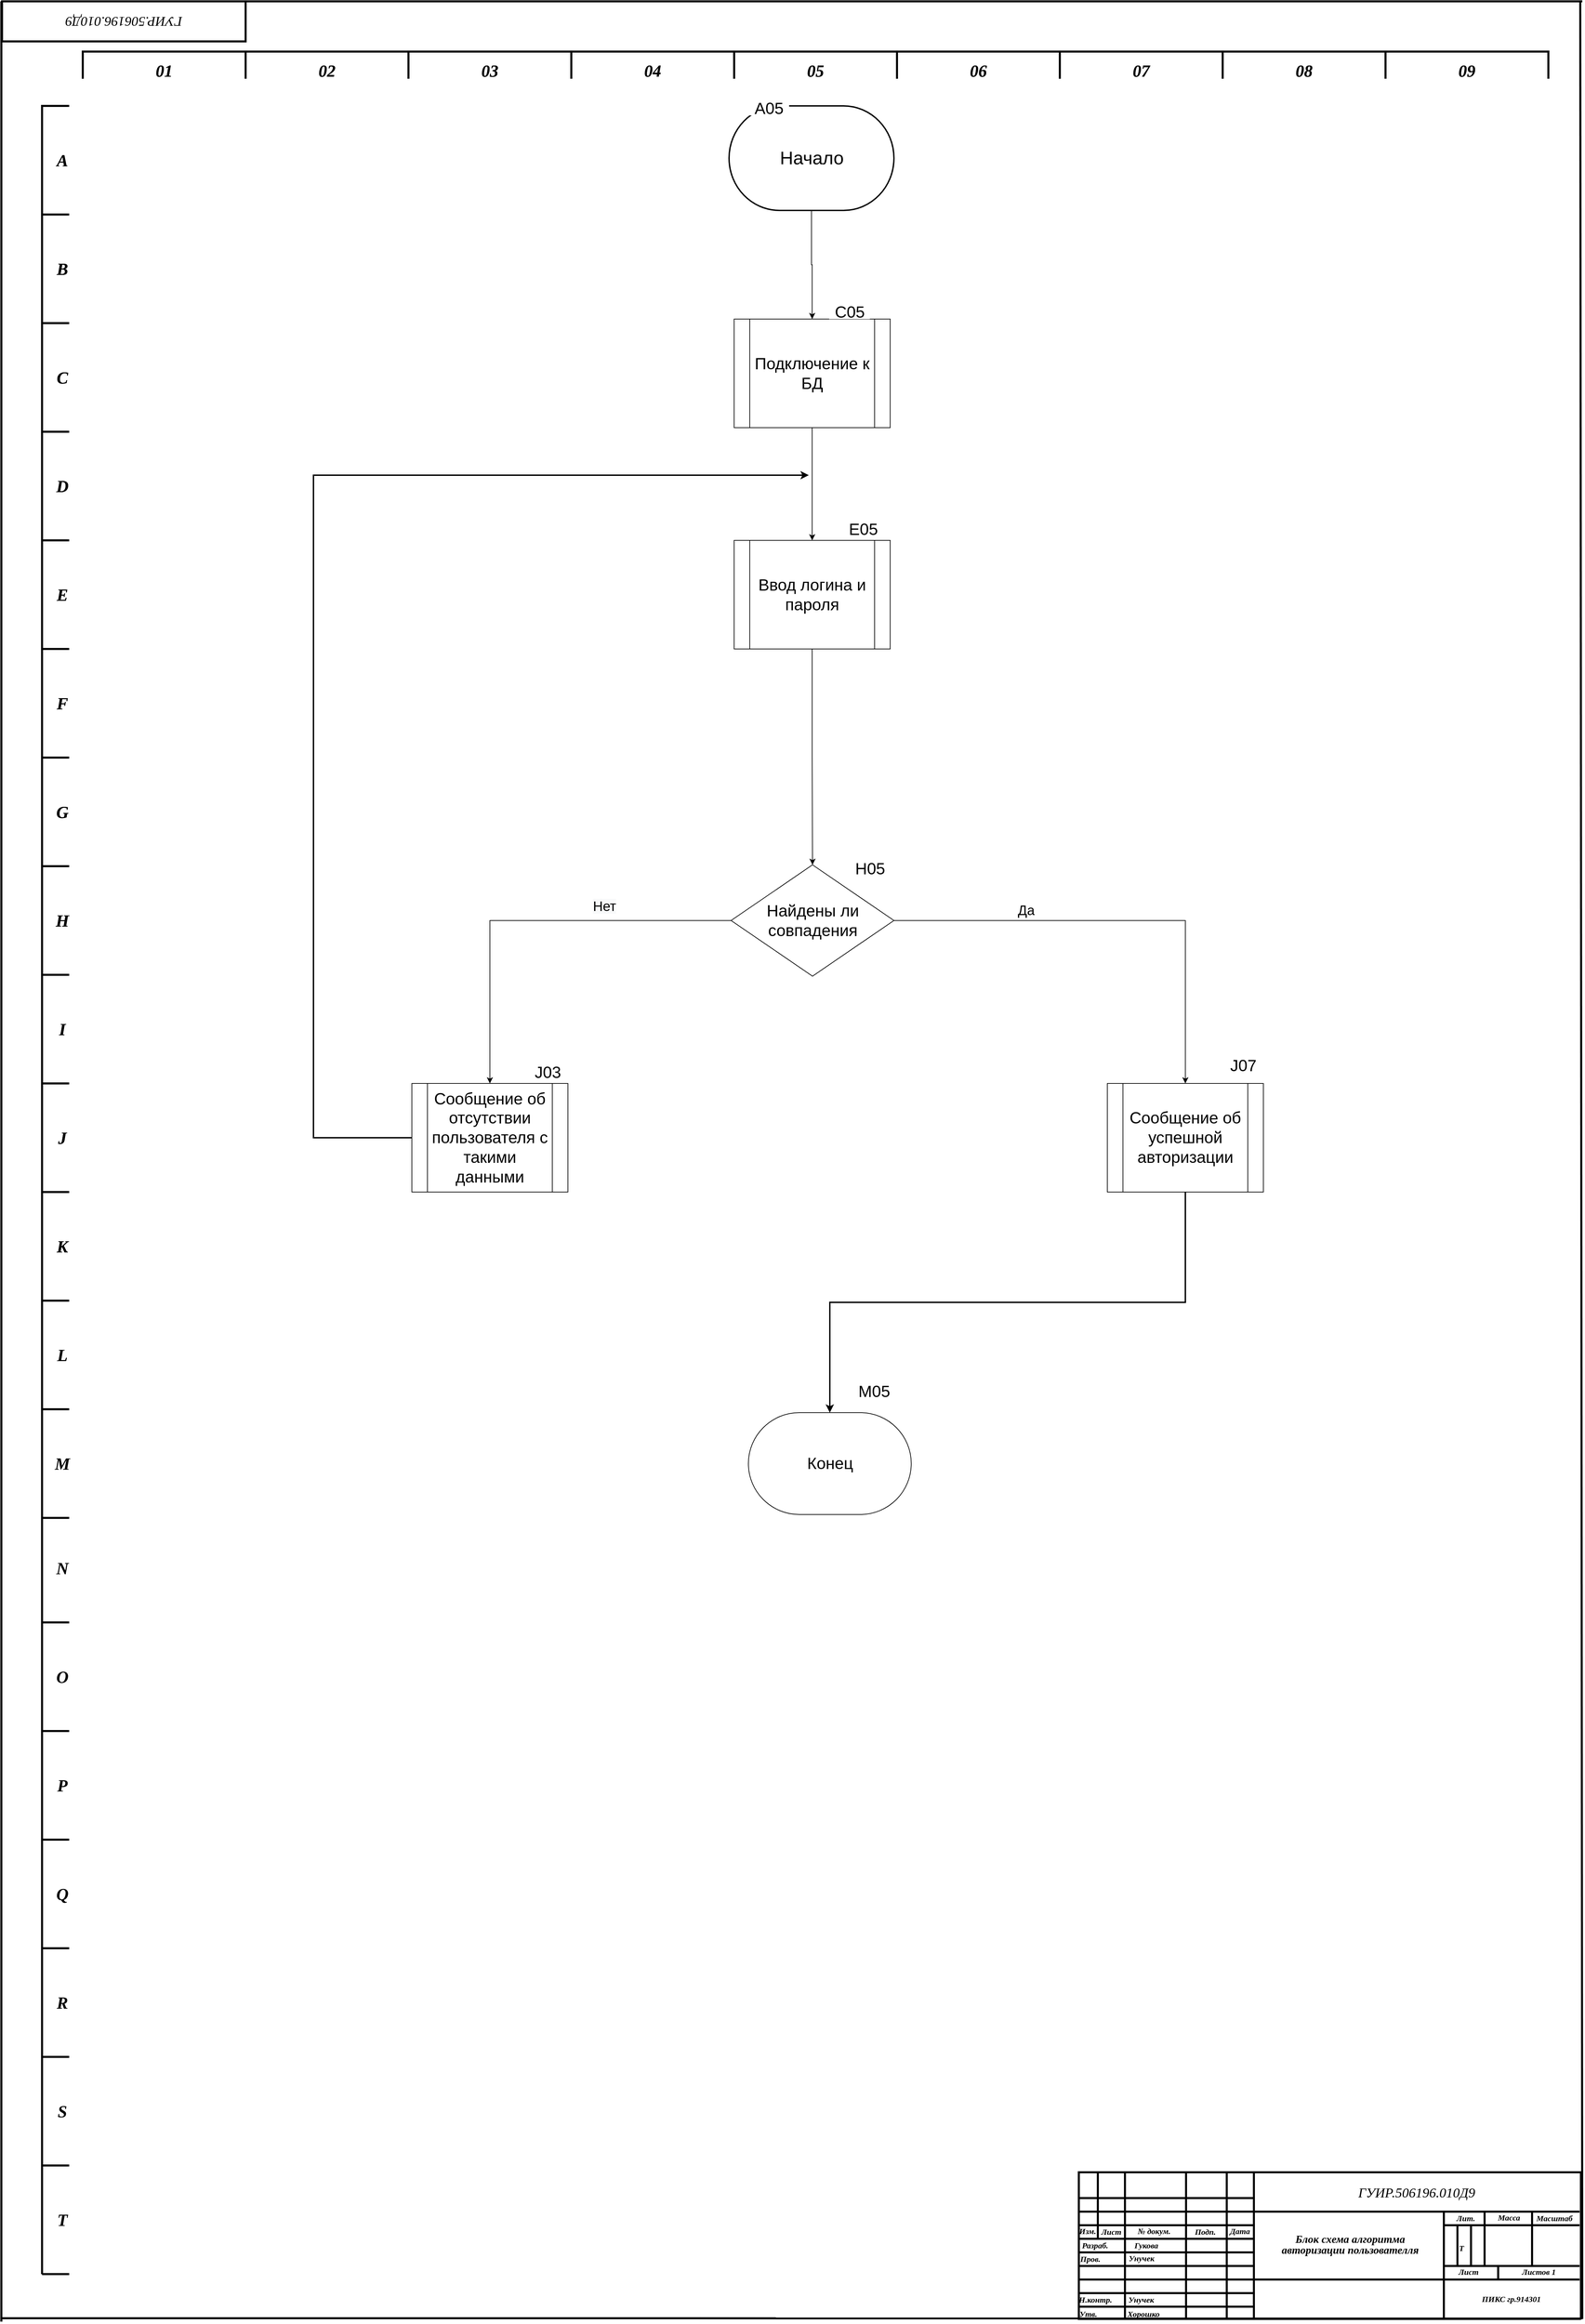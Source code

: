 <mxfile version="13.9.9" type="device"><diagram name="Страница-1" id="Страница-1"><mxGraphModel dx="2844" dy="1644" grid="1" gridSize="10" guides="1" tooltips="1" connect="1" arrows="1" fold="1" page="1" pageScale="1" pageWidth="827" pageHeight="1169" math="0" shadow="0"><root><mxCell id="0"/><mxCell id="1" value="Блок-схема" parent="0"/><mxCell id="3" value="&lt;font style=&quot;font-size:25px;font-family:GOST type B;color:#000000;direction:ltr;letter-spacing:0px;line-height:120%;opacity:1&quot;&gt;&lt;i&gt;ГУИР&lt;/i&gt;&lt;/font&gt;&lt;font style=&quot;font-size:25px;font-family:GOST type B;color:#000000;direction:ltr;letter-spacing:0px;line-height:120%;opacity:1&quot;&gt;&lt;i&gt;.&lt;/i&gt;&lt;/font&gt;&lt;font style=&quot;font-size:25px;font-family:GOST type B;color:#000000;direction:ltr;letter-spacing:0px;line-height:120%;opacity:1&quot;&gt;&lt;i&gt;502528.014Д2&lt;/i&gt;&lt;/font&gt;&lt;font style=&quot;font-size:25px;font-family:GOST type B;color:#000000;direction:ltr;letter-spacing:0px;line-height:120%;opacity:1&quot;&gt;&lt;i&gt;&lt;br/&gt;&lt;/i&gt;&lt;/font&gt;" style="verticalAlign=middle;align=center;vsdxID=54;rotation=180;fillColor=#FFFFFF;gradientColor=none;shape=stencil(nZBLDoAgDERP0z3SIyjew0SURgSD+Lu9kMZoXLhwN9O+tukAlrNpJg1SzDH4QW/URgNYgZTkjA4UkwJUgGXng+6DX1zLfmoymdXo17xh5zmRJ6Q42BWCfc2oJfdAr+Yv+AP9Cb7OJ3H/2JG1HNGz/84klThPVCc=);strokeColor=#000000;strokeWidth=3;spacingTop=-2;spacingBottom=-2;spacingLeft=-2;spacingRight=-2;labelBackgroundColor=none;rounded=0;html=1;whiteSpace=wrap;" parent="1" vertex="1"><mxGeometry x="81" y="22" width="359" height="59" as="geometry"/></mxCell><mxCell id="25" style="vsdxID=136;fillColor=#FFFFFF;gradientColor=none;shape=stencil(UzV2Ls5ILEhVNTIoLinKz04tz0wpyVA1dlE1MsrMy0gtyiwBslSNXVWNndPyi1LTi/JL81Ig/IJEkEoQKze/DGRCBUSfoYEBSI+RQSUq3w2iOCczD49iPErJVIhmPZCBcDjEz8hy6J4ECkECyNgVAA==);strokeWidth=3;labelBackgroundColor=#ffffff;rounded=0;html=1;whiteSpace=wrap;" parent="1" vertex="1"><mxGeometry x="200" y="96" width="240" height="40" as="geometry"/></mxCell><mxCell id="26" style="vsdxID=137;fillColor=#FFFFFF;gradientColor=none;shape=stencil(UzV2Ls5ILEhVNTIoLinKz04tz0wpyVA1dlE1MsrMy0gtyiwBslSNXVWNndPyi1LTi/JL81Ig/IJEkEoQKze/DGRCBUSfoYEBSI+RQSUq3w2iOCczD49iPErJVIhmPZCBcDjEz8hy6J4ECkECyNgVAA==);strokeWidth=3;labelBackgroundColor=#ffffff;rounded=0;html=1;whiteSpace=wrap;" parent="1" vertex="1"><mxGeometry x="440" y="96" width="240" height="40" as="geometry"/></mxCell><mxCell id="202" style="vsdxID=185;edgeStyle=none;startArrow=none;endArrow=none;startSize=5;endSize=5;strokeWidth=3;spacingTop=0;spacingBottom=0;spacingLeft=0;spacingRight=0;verticalAlign=middle;html=1;labelBackgroundColor=#ffffff;rounded=0;" parent="1" edge="1"><mxGeometry relative="1" as="geometry"><mxPoint as="offset"/><Array as="points"/><mxPoint x="140" y="2096" as="sourcePoint"/><mxPoint x="180" y="2096" as="targetPoint"/></mxGeometry></mxCell><mxCell id="203" style="vsdxID=187;edgeStyle=none;startArrow=none;endArrow=none;startSize=5;endSize=5;strokeWidth=3;spacingTop=0;spacingBottom=0;spacingLeft=0;spacingRight=0;verticalAlign=middle;html=1;labelBackgroundColor=#ffffff;rounded=0;" parent="1" edge="1"><mxGeometry relative="1" as="geometry"><mxPoint as="offset"/><Array as="points"/><mxPoint x="140" y="2256" as="sourcePoint"/><mxPoint x="180" y="2256" as="targetPoint"/></mxGeometry></mxCell><mxCell id="27" style="vsdxID=138;fillColor=#FFFFFF;gradientColor=none;shape=stencil(UzV2Ls5ILEhVNTIoLinKz04tz0wpyVA1dlE1MsrMy0gtyiwBslSNXVWNndPyi1LTi/JL81Ig/IJEkEoQKze/DGRCBUSfoYEBSI+RQSUq3w2iOCczD49iPErJVIhmPZCBcDjEz8hy6J4ECkECyNgVAA==);strokeWidth=3;labelBackgroundColor=#ffffff;rounded=0;html=1;whiteSpace=wrap;" parent="1" vertex="1"><mxGeometry x="680" y="96" width="240" height="40" as="geometry"/></mxCell><mxCell id="28" style="vsdxID=139;fillColor=#FFFFFF;gradientColor=none;shape=stencil(UzV2Ls5ILEhVNTIoLinKz04tz0wpyVA1dlE1MsrMy0gtyiwBslSNXVWNndPyi1LTi/JL81Ig/IJEkEoQKze/DGRCBUSfoYEBSI+RQSUq3w2iOCczD49iPErJVIhmPZCBcDjEz8hy6J4ECkECyNgVAA==);strokeWidth=3;labelBackgroundColor=#ffffff;rounded=0;html=1;whiteSpace=wrap;" parent="1" vertex="1"><mxGeometry x="920" y="96" width="240" height="40" as="geometry"/></mxCell><mxCell id="29" style="vsdxID=140;fillColor=#FFFFFF;gradientColor=none;shape=stencil(UzV2Ls5ILEhVNTIoLinKz04tz0wpyVA1dlE1MsrMy0gtyiwBslSNXVWNndPyi1LTi/JL81Ig/IJEkEoQKze/DGRCBUSfoYEBSI+RQSUq3w2iOCczD49iPErJVIhmPZCBcDjEz8hy6J4ECkECyNgVAA==);strokeWidth=3;labelBackgroundColor=#ffffff;rounded=0;html=1;whiteSpace=wrap;" parent="1" vertex="1"><mxGeometry x="1160" y="96" width="240" height="40" as="geometry"/></mxCell><mxCell id="30" style="vsdxID=141;fillColor=#FFFFFF;gradientColor=none;shape=stencil(UzV2Ls5ILEhVNTIoLinKz04tz0wpyVA1dlE1MsrMy0gtyiwBslSNXVWNndPyi1LTi/JL81Ig/IJEkEoQKze/DGRCBUSfoYEBSI+RQSUq3w2iOCczD49iPErJVIhmPZCBcDjEz8hy6J4ECkECyNgVAA==);strokeWidth=3;labelBackgroundColor=#ffffff;rounded=0;html=1;whiteSpace=wrap;" parent="1" vertex="1"><mxGeometry x="1400" y="96" width="240" height="40" as="geometry"/></mxCell><mxCell id="31" style="vsdxID=142;fillColor=#FFFFFF;gradientColor=none;shape=stencil(UzV2Ls5ILEhVNTIoLinKz04tz0wpyVA1dlE1MsrMy0gtyiwBslSNXVWNndPyi1LTi/JL81Ig/IJEkEoQKze/DGRCBUSfoYEBSI+RQSUq3w2iOCczD49iPErJVIhmPZCBcDjEz8hy6J4ECkECyNgVAA==);strokeWidth=3;labelBackgroundColor=#ffffff;rounded=0;html=1;whiteSpace=wrap;" parent="1" vertex="1"><mxGeometry x="1640" y="96" width="240" height="40" as="geometry"/></mxCell><mxCell id="32" style="vsdxID=143;fillColor=#FFFFFF;gradientColor=none;shape=stencil(UzV2Ls5ILEhVNTIoLinKz04tz0wpyVA1dlE1MsrMy0gtyiwBslSNXVWNndPyi1LTi/JL81Ig/IJEkEoQKze/DGRCBUSfoYEBSI+RQSUq3w2iOCczD49iPErJVIhmPZCBcDjEz8hy6J4ECkECyNgVAA==);strokeWidth=3;labelBackgroundColor=#ffffff;rounded=0;html=1;whiteSpace=wrap;" parent="1" vertex="1"><mxGeometry x="1880" y="96" width="240" height="40" as="geometry"/></mxCell><mxCell id="33" style="vsdxID=144;fillColor=#FFFFFF;gradientColor=none;shape=stencil(UzV2Ls5ILEhVNTIoLinKz04tz0wpyVA1dlE1MsrMy0gtyiwBslSNXVWNndPyi1LTi/JL81Ig/IJEkEoQKze/DGRCBUSfoYEBSI+RQSUq3w2iOCczD49iPErJVIhmPZCBcDjEz8hy6J4ECkECyNgVAA==);strokeWidth=3;labelBackgroundColor=#ffffff;rounded=0;html=1;whiteSpace=wrap;" parent="1" vertex="1"><mxGeometry x="2120" y="96" width="240" height="40" as="geometry"/></mxCell><mxCell id="38" style="vsdxID=149;fillColor=#FFFFFF;gradientColor=none;shape=stencil(nY9LDoAgDERP0z3SI/i5BwkoRAUC+Lu9kGo0Lt3NtK/tFLCOWngFnMUU3Kg2I5MGbIBzY7UKJmUF2ALWvQtqCG6xkrwXhSxqdmvZsNNcxViZ4ewgT64jdDL2hf4E7wsXmsWThd549765c4l+xvYE);strokeWidth=3;labelBackgroundColor=#ffffff;rounded=0;html=1;whiteSpace=wrap;" parent="1" vertex="1"><mxGeometry x="140" y="176" width="40" height="160" as="geometry"/></mxCell><mxCell id="39" style="vsdxID=153;fillColor=#FFFFFF;gradientColor=none;shape=stencil(nY9LDoAgDERP0z3SI/i5BwkoRAUC+Lu9kGo0Lt3NtK/tFLCOWngFnMUU3Kg2I5MGbIBzY7UKJmUF2ALWvQtqCG6xkrwXhSxqdmvZsNNcxViZ4ewgT64jdDL2hf4E7wsXmsWThd549765c4l+xvYE);strokeWidth=3;labelBackgroundColor=#ffffff;rounded=0;html=1;whiteSpace=wrap;" parent="1" vertex="1"><mxGeometry x="140" y="336" width="40" height="160" as="geometry"/></mxCell><mxCell id="40" style="vsdxID=156;fillColor=#FFFFFF;gradientColor=none;shape=stencil(nY9LDoAgDERP0z3SI/i5BwkoRAUC+Lu9kGo0Lt3NtK/tFLCOWngFnMUU3Kg2I5MGbIBzY7UKJmUF2ALWvQtqCG6xkrwXhSxqdmvZsNNcxViZ4ewgT64jdDL2hf4E7wsXmsWThd549765c4l+xvYE);strokeWidth=3;labelBackgroundColor=#ffffff;rounded=0;html=1;whiteSpace=wrap;" parent="1" vertex="1"><mxGeometry x="140" y="496" width="40" height="160" as="geometry"/></mxCell><mxCell id="41" style="vsdxID=159;fillColor=#FFFFFF;gradientColor=none;shape=stencil(nY9LDoAgDERP0z3SI/i5BwkoRAUC+Lu9kGo0Lt3NtK/tFLCOWngFnMUU3Kg2I5MGbIBzY7UKJmUF2ALWvQtqCG6xkrwXhSxqdmvZsNNcxViZ4ewgT64jdDL2hf4E7wsXmsWThd549765c4l+xvYE);strokeWidth=3;labelBackgroundColor=#ffffff;rounded=0;html=1;whiteSpace=wrap;" parent="1" vertex="1"><mxGeometry x="140" y="656" width="40" height="160" as="geometry"/></mxCell><mxCell id="42" style="vsdxID=162;fillColor=#FFFFFF;gradientColor=none;shape=stencil(nY9LDoAgDERP0z3SI/i5BwkoRAUC+Lu9kGo0Lt3NtK/tFLCOWngFnMUU3Kg2I5MGbIBzY7UKJmUF2ALWvQtqCG6xkrwXhSxqdmvZsNNcxViZ4ewgT64jdDL2hf4E7wsXmsWThd549765c4l+xvYE);strokeWidth=3;labelBackgroundColor=#ffffff;rounded=0;html=1;whiteSpace=wrap;" parent="1" vertex="1"><mxGeometry x="140" y="816" width="40" height="160" as="geometry"/></mxCell><mxCell id="43" style="vsdxID=165;fillColor=#FFFFFF;gradientColor=none;shape=stencil(nY9LDoAgDERP0z3SI/i5BwkoRAUC+Lu9kGo0Lt3NtK/tFLCOWngFnMUU3Kg2I5MGbIBzY7UKJmUF2ALWvQtqCG6xkrwXhSxqdmvZsNNcxViZ4ewgT64jdDL2hf4E7wsXmsWThd549765c4l+xvYE);strokeWidth=3;labelBackgroundColor=#ffffff;rounded=0;html=1;whiteSpace=wrap;" parent="1" vertex="1"><mxGeometry x="140" y="976" width="40" height="160" as="geometry"/></mxCell><mxCell id="44" style="vsdxID=168;fillColor=#FFFFFF;gradientColor=none;shape=stencil(nY9LDoAgDERP0z3SI/i5BwkoRAUC+Lu9kGo0Lt3NtK/tFLCOWngFnMUU3Kg2I5MGbIBzY7UKJmUF2ALWvQtqCG6xkrwXhSxqdmvZsNNcxViZ4ewgT64jdDL2hf4E7wsXmsWThd549765c4l+xvYE);strokeWidth=3;labelBackgroundColor=#ffffff;rounded=0;html=1;whiteSpace=wrap;" parent="1" vertex="1"><mxGeometry x="140" y="1136" width="40" height="160" as="geometry"/></mxCell><mxCell id="45" style="vsdxID=171;fillColor=#FFFFFF;gradientColor=none;shape=stencil(nY9LDoAgDERP0z3SI/i5BwkoRAUC+Lu9kGo0Lt3NtK/tFLCOWngFnMUU3Kg2I5MGbIBzY7UKJmUF2ALWvQtqCG6xkrwXhSxqdmvZsNNcxViZ4ewgT64jdDL2hf4E7wsXmsWThd549765c4l+xvYE);strokeWidth=3;labelBackgroundColor=#ffffff;rounded=0;html=1;whiteSpace=wrap;" parent="1" vertex="1"><mxGeometry x="140" y="1296" width="40" height="160" as="geometry"/></mxCell><mxCell id="46" style="vsdxID=174;fillColor=#FFFFFF;gradientColor=none;shape=stencil(nY9LDoAgDERP0z3SI/i5BwkoRAUC+Lu9kGo0Lt3NtK/tFLCOWngFnMUU3Kg2I5MGbIBzY7UKJmUF2ALWvQtqCG6xkrwXhSxqdmvZsNNcxViZ4ewgT64jdDL2hf4E7wsXmsWThd549765c4l+xvYE);strokeWidth=3;labelBackgroundColor=#ffffff;rounded=0;html=1;whiteSpace=wrap;" parent="1" vertex="1"><mxGeometry x="140" y="1456" width="40" height="160" as="geometry"/></mxCell><mxCell id="47" style="vsdxID=177;fillColor=#FFFFFF;gradientColor=none;shape=stencil(nY9LDoAgDERP0z3SI/i5BwkoRAUC+Lu9kGo0Lt3NtK/tFLCOWngFnMUU3Kg2I5MGbIBzY7UKJmUF2ALWvQtqCG6xkrwXhSxqdmvZsNNcxViZ4ewgT64jdDL2hf4E7wsXmsWThd549765c4l+xvYE);strokeWidth=3;labelBackgroundColor=#ffffff;rounded=0;html=1;whiteSpace=wrap;" parent="1" vertex="1"><mxGeometry x="140" y="1616" width="40" height="160" as="geometry"/></mxCell><mxCell id="48" style="vsdxID=180;fillColor=#FFFFFF;gradientColor=none;shape=stencil(nY9LDoAgDERP0z3SI/i5BwkoRAUC+Lu9kGo0Lt3NtK/tFLCOWngFnMUU3Kg2I5MGbIBzY7UKJmUF2ALWvQtqCG6xkrwXhSxqdmvZsNNcxViZ4ewgT64jdDL2hf4E7wsXmsWThd549765c4l+xvYE);strokeWidth=3;labelBackgroundColor=#ffffff;rounded=0;html=1;whiteSpace=wrap;" parent="1" vertex="1"><mxGeometry x="140" y="1776" width="40" height="160" as="geometry"/></mxCell><mxCell id="49" style="vsdxID=183;fillColor=#FFFFFF;gradientColor=none;shape=stencil(nY9LDoAgDERP0z3SI/i5BwkoRAUC+Lu9kGo0Lt3NtK/tFLCOWngFnMUU3Kg2I5MGbIBzY7UKJmUF2ALWvQtqCG6xkrwXhSxqdmvZsNNcxViZ4ewgT64jdDL2hf4E7wsXmsWThd549765c4l+xvYE);strokeWidth=3;labelBackgroundColor=#ffffff;rounded=0;html=1;whiteSpace=wrap;" parent="1" vertex="1"><mxGeometry x="140" y="1936" width="40" height="160" as="geometry"/></mxCell><mxCell id="50" style="vsdxID=186;fillColor=#FFFFFF;gradientColor=none;shape=stencil(nY9LDoAgDERP0z3SI/i5BwkoRAUC+Lu9kGo0Lt3NtK/tFLCOWngFnMUU3Kg2I5MGbIBzY7UKJmUF2ALWvQtqCG6xkrwXhSxqdmvZsNNcxViZ4ewgT64jdDL2hf4E7wsXmsWThd549765c4l+xvYE);strokeWidth=3;labelBackgroundColor=#ffffff;rounded=0;html=1;whiteSpace=wrap;" parent="1" vertex="1"><mxGeometry x="140" y="2096" width="40" height="160" as="geometry"/></mxCell><mxCell id="51" value="&lt;font style=&quot;font-size:25px;font-family:GOST type B;color:#000000;direction:ltr;letter-spacing:0px;line-height:120%;opacity:1&quot;&gt;&lt;i&gt;&lt;b&gt;01&lt;br/&gt;&lt;/b&gt;&lt;/i&gt;&lt;/font&gt;" style="verticalAlign=middle;align=center;vsdxID=188;fillColor=none;gradientColor=none;shape=stencil(nZBLDoAgDERP0z3SIyjew0SURgSD+Lu9kMZoXLhwN9O+tukAlrNpJg1SzDH4QW/URgNYgZTkjA4UkwJUgGXng+6DX1zLfmoymdXo17xh5zmRJ6Q42BWCfc2oJfdAr+Yv+AP9Cb7OJ3H/2JG1HNGz/84klThPVCc=);strokeColor=none;labelBackgroundColor=none;rounded=0;html=1;whiteSpace=wrap;" parent="1" vertex="1"><mxGeometry x="260" y="96" width="120" height="56" as="geometry"/></mxCell><mxCell id="52" value="&lt;font style=&quot;font-size:25px;font-family:GOST type B;color:#000000;direction:ltr;letter-spacing:0px;line-height:120%;opacity:1&quot;&gt;&lt;i&gt;&lt;b&gt;02&lt;br/&gt;&lt;/b&gt;&lt;/i&gt;&lt;/font&gt;" style="verticalAlign=middle;align=center;vsdxID=189;fillColor=none;gradientColor=none;shape=stencil(nZBLDoAgDERP0z3SIyjew0SURgSD+Lu9kMZoXLhwN9O+tukAlrNpJg1SzDH4QW/URgNYgZTkjA4UkwJUgGXng+6DX1zLfmoymdXo17xh5zmRJ6Q42BWCfc2oJfdAr+Yv+AP9Cb7OJ3H/2JG1HNGz/84klThPVCc=);strokeColor=none;labelBackgroundColor=none;rounded=0;html=1;whiteSpace=wrap;" parent="1" vertex="1"><mxGeometry x="500" y="96" width="120" height="56" as="geometry"/></mxCell><mxCell id="53" value="&lt;font style=&quot;font-size:25px;font-family:GOST type B;color:#000000;direction:ltr;letter-spacing:0px;line-height:120%;opacity:1&quot;&gt;&lt;i&gt;&lt;b&gt;03&lt;br/&gt;&lt;/b&gt;&lt;/i&gt;&lt;/font&gt;" style="verticalAlign=middle;align=center;vsdxID=190;fillColor=none;gradientColor=none;shape=stencil(nZBLDoAgDERP0z3SIyjew0SURgSD+Lu9kMZoXLhwN9O+tukAlrNpJg1SzDH4QW/URgNYgZTkjA4UkwJUgGXng+6DX1zLfmoymdXo17xh5zmRJ6Q42BWCfc2oJfdAr+Yv+AP9Cb7OJ3H/2JG1HNGz/84klThPVCc=);strokeColor=none;labelBackgroundColor=none;rounded=0;html=1;whiteSpace=wrap;" parent="1" vertex="1"><mxGeometry x="740" y="96" width="120" height="56" as="geometry"/></mxCell><mxCell id="54" value="&lt;font style=&quot;font-size:25px;font-family:GOST type B;color:#000000;direction:ltr;letter-spacing:0px;line-height:120%;opacity:1&quot;&gt;&lt;i&gt;&lt;b&gt;04&lt;br/&gt;&lt;/b&gt;&lt;/i&gt;&lt;/font&gt;" style="verticalAlign=middle;align=center;vsdxID=191;fillColor=none;gradientColor=none;shape=stencil(nZBLDoAgDERP0z3SIyjew0SURgSD+Lu9kMZoXLhwN9O+tukAlrNpJg1SzDH4QW/URgNYgZTkjA4UkwJUgGXng+6DX1zLfmoymdXo17xh5zmRJ6Q42BWCfc2oJfdAr+Yv+AP9Cb7OJ3H/2JG1HNGz/84klThPVCc=);strokeColor=none;labelBackgroundColor=none;rounded=0;html=1;whiteSpace=wrap;" parent="1" vertex="1"><mxGeometry x="980" y="96" width="120" height="56" as="geometry"/></mxCell><mxCell id="55" value="&lt;font style=&quot;font-size:25px;font-family:GOST type B;color:#000000;direction:ltr;letter-spacing:0px;line-height:120%;opacity:1&quot;&gt;&lt;i&gt;&lt;b&gt;05&lt;br/&gt;&lt;/b&gt;&lt;/i&gt;&lt;/font&gt;" style="verticalAlign=middle;align=center;vsdxID=192;fillColor=none;gradientColor=none;shape=stencil(nZBLDoAgDERP0z3SIyjew0SURgSD+Lu9kMZoXLhwN9O+tukAlrNpJg1SzDH4QW/URgNYgZTkjA4UkwJUgGXng+6DX1zLfmoymdXo17xh5zmRJ6Q42BWCfc2oJfdAr+Yv+AP9Cb7OJ3H/2JG1HNGz/84klThPVCc=);strokeColor=none;labelBackgroundColor=none;rounded=0;html=1;whiteSpace=wrap;" parent="1" vertex="1"><mxGeometry x="1220" y="96" width="120" height="56" as="geometry"/></mxCell><mxCell id="56" value="&lt;font style=&quot;font-size:25px;font-family:GOST type B;color:#000000;direction:ltr;letter-spacing:0px;line-height:120%;opacity:1&quot;&gt;&lt;i&gt;&lt;b&gt;06&lt;br/&gt;&lt;/b&gt;&lt;/i&gt;&lt;/font&gt;" style="verticalAlign=middle;align=center;vsdxID=193;fillColor=none;gradientColor=none;shape=stencil(nZBLDoAgDERP0z3SIyjew0SURgSD+Lu9kMZoXLhwN9O+tukAlrNpJg1SzDH4QW/URgNYgZTkjA4UkwJUgGXng+6DX1zLfmoymdXo17xh5zmRJ6Q42BWCfc2oJfdAr+Yv+AP9Cb7OJ3H/2JG1HNGz/84klThPVCc=);strokeColor=none;labelBackgroundColor=none;rounded=0;html=1;whiteSpace=wrap;" parent="1" vertex="1"><mxGeometry x="1460" y="96" width="120" height="56" as="geometry"/></mxCell><mxCell id="57" value="&lt;font style=&quot;font-size:25px;font-family:GOST type B;color:#000000;direction:ltr;letter-spacing:0px;line-height:120%;opacity:1&quot;&gt;&lt;i&gt;&lt;b&gt;07&lt;br/&gt;&lt;/b&gt;&lt;/i&gt;&lt;/font&gt;" style="verticalAlign=middle;align=center;vsdxID=194;fillColor=none;gradientColor=none;shape=stencil(nZBLDoAgDERP0z3SIyjew0SURgSD+Lu9kMZoXLhwN9O+tukAlrNpJg1SzDH4QW/URgNYgZTkjA4UkwJUgGXng+6DX1zLfmoymdXo17xh5zmRJ6Q42BWCfc2oJfdAr+Yv+AP9Cb7OJ3H/2JG1HNGz/84klThPVCc=);strokeColor=none;labelBackgroundColor=none;rounded=0;html=1;whiteSpace=wrap;" parent="1" vertex="1"><mxGeometry x="1700" y="96" width="120" height="56" as="geometry"/></mxCell><mxCell id="58" value="&lt;font style=&quot;font-size:25px;font-family:GOST type B;color:#000000;direction:ltr;letter-spacing:0px;line-height:120%;opacity:1&quot;&gt;&lt;i&gt;&lt;b&gt;08&lt;br/&gt;&lt;/b&gt;&lt;/i&gt;&lt;/font&gt;" style="verticalAlign=middle;align=center;vsdxID=195;fillColor=none;gradientColor=none;shape=stencil(nZBLDoAgDERP0z3SIyjew0SURgSD+Lu9kMZoXLhwN9O+tukAlrNpJg1SzDH4QW/URgNYgZTkjA4UkwJUgGXng+6DX1zLfmoymdXo17xh5zmRJ6Q42BWCfc2oJfdAr+Yv+AP9Cb7OJ3H/2JG1HNGz/84klThPVCc=);strokeColor=none;labelBackgroundColor=none;rounded=0;html=1;whiteSpace=wrap;" parent="1" vertex="1"><mxGeometry x="1940" y="96" width="120" height="56" as="geometry"/></mxCell><mxCell id="59" value="&lt;font style=&quot;font-size:25px;font-family:GOST type B;color:#000000;direction:ltr;letter-spacing:0px;line-height:120%;opacity:1&quot;&gt;&lt;i&gt;&lt;b&gt;09&lt;br/&gt;&lt;/b&gt;&lt;/i&gt;&lt;/font&gt;" style="verticalAlign=middle;align=center;vsdxID=196;fillColor=none;gradientColor=none;shape=stencil(nZBLDoAgDERP0z3SIyjew0SURgSD+Lu9kMZoXLhwN9O+tukAlrNpJg1SzDH4QW/URgNYgZTkjA4UkwJUgGXng+6DX1zLfmoymdXo17xh5zmRJ6Q42BWCfc2oJfdAr+Yv+AP9Cb7OJ3H/2JG1HNGz/84klThPVCc=);strokeColor=none;labelBackgroundColor=none;rounded=0;html=1;whiteSpace=wrap;" parent="1" vertex="1"><mxGeometry x="2180" y="96" width="120" height="56" as="geometry"/></mxCell><mxCell id="64" value="&lt;font style=&quot;font-size:25px;font-family:GOST type B;color:#000000;direction:ltr;letter-spacing:0px;line-height:120%;opacity:1&quot;&gt;&lt;i&gt;&lt;b&gt;A&lt;br/&gt;&lt;/b&gt;&lt;/i&gt;&lt;/font&gt;" style="verticalAlign=middle;align=center;vsdxID=202;fillColor=none;gradientColor=none;shape=stencil(nZBLDoAgDERP0z3SIyjew0SURgSD+Lu9kMZoXLhwN9O+tukAlrNpJg1SzDH4QW/URgNYgZTkjA4UkwJUgGXng+6DX1zLfmoymdXo17xh5zmRJ6Q42BWCfc2oJfdAr+Yv+AP9Cb7OJ3H/2JG1HNGz/84klThPVCc=);strokeColor=none;labelBackgroundColor=none;rounded=0;html=1;whiteSpace=wrap;" parent="1" vertex="1"><mxGeometry x="140" y="216" width="60" height="80" as="geometry"/></mxCell><mxCell id="65" value="&lt;font style=&quot;font-size:25px;font-family:GOST type B;color:#000000;direction:ltr;letter-spacing:0px;line-height:120%;opacity:1&quot;&gt;&lt;i&gt;&lt;b&gt;B&lt;br/&gt;&lt;/b&gt;&lt;/i&gt;&lt;/font&gt;" style="verticalAlign=middle;align=center;vsdxID=203;fillColor=none;gradientColor=none;shape=stencil(nZBLDoAgDERP0z3SIyjew0SURgSD+Lu9kMZoXLhwN9O+tukAlrNpJg1SzDH4QW/URgNYgZTkjA4UkwJUgGXng+6DX1zLfmoymdXo17xh5zmRJ6Q42BWCfc2oJfdAr+Yv+AP9Cb7OJ3H/2JG1HNGz/84klThPVCc=);strokeColor=none;labelBackgroundColor=none;rounded=0;html=1;whiteSpace=wrap;" parent="1" vertex="1"><mxGeometry x="140" y="376" width="60" height="80" as="geometry"/></mxCell><mxCell id="66" value="&lt;font style=&quot;font-size:25px;font-family:GOST type B;color:#000000;direction:ltr;letter-spacing:0px;line-height:120%;opacity:1&quot;&gt;&lt;i&gt;&lt;b&gt;C&lt;br/&gt;&lt;/b&gt;&lt;/i&gt;&lt;/font&gt;" style="verticalAlign=middle;align=center;vsdxID=204;fillColor=none;gradientColor=none;shape=stencil(nZBLDoAgDERP0z3SIyjew0SURgSD+Lu9kMZoXLhwN9O+tukAlrNpJg1SzDH4QW/URgNYgZTkjA4UkwJUgGXng+6DX1zLfmoymdXo17xh5zmRJ6Q42BWCfc2oJfdAr+Yv+AP9Cb7OJ3H/2JG1HNGz/84klThPVCc=);strokeColor=none;labelBackgroundColor=none;rounded=0;html=1;whiteSpace=wrap;" parent="1" vertex="1"><mxGeometry x="140" y="536" width="60" height="80" as="geometry"/></mxCell><mxCell id="67" value="&lt;font style=&quot;font-size:25px;font-family:GOST type B;color:#000000;direction:ltr;letter-spacing:0px;line-height:120%;opacity:1&quot;&gt;&lt;i&gt;&lt;b&gt;D&lt;br/&gt;&lt;/b&gt;&lt;/i&gt;&lt;/font&gt;" style="verticalAlign=middle;align=center;vsdxID=205;fillColor=none;gradientColor=none;shape=stencil(nZBLDoAgDERP0z3SIyjew0SURgSD+Lu9kMZoXLhwN9O+tukAlrNpJg1SzDH4QW/URgNYgZTkjA4UkwJUgGXng+6DX1zLfmoymdXo17xh5zmRJ6Q42BWCfc2oJfdAr+Yv+AP9Cb7OJ3H/2JG1HNGz/84klThPVCc=);strokeColor=none;labelBackgroundColor=none;rounded=0;html=1;whiteSpace=wrap;" parent="1" vertex="1"><mxGeometry x="140" y="696" width="60" height="80" as="geometry"/></mxCell><mxCell id="68" value="&lt;font style=&quot;font-size:25px;font-family:GOST type B;color:#000000;direction:ltr;letter-spacing:0px;line-height:120%;opacity:1&quot;&gt;&lt;i&gt;&lt;b&gt;E&lt;br/&gt;&lt;/b&gt;&lt;/i&gt;&lt;/font&gt;" style="verticalAlign=middle;align=center;vsdxID=206;fillColor=none;gradientColor=none;shape=stencil(nZBLDoAgDERP0z3SIyjew0SURgSD+Lu9kMZoXLhwN9O+tukAlrNpJg1SzDH4QW/URgNYgZTkjA4UkwJUgGXng+6DX1zLfmoymdXo17xh5zmRJ6Q42BWCfc2oJfdAr+Yv+AP9Cb7OJ3H/2JG1HNGz/84klThPVCc=);strokeColor=none;labelBackgroundColor=none;rounded=0;html=1;whiteSpace=wrap;" parent="1" vertex="1"><mxGeometry x="140" y="856" width="60" height="80" as="geometry"/></mxCell><mxCell id="69" value="&lt;font style=&quot;font-size:25px;font-family:GOST type B;color:#000000;direction:ltr;letter-spacing:0px;line-height:120%;opacity:1&quot;&gt;&lt;i&gt;&lt;b&gt;F&lt;br/&gt;&lt;/b&gt;&lt;/i&gt;&lt;/font&gt;" style="verticalAlign=middle;align=center;vsdxID=207;fillColor=none;gradientColor=none;shape=stencil(nZBLDoAgDERP0z3SIyjew0SURgSD+Lu9kMZoXLhwN9O+tukAlrNpJg1SzDH4QW/URgNYgZTkjA4UkwJUgGXng+6DX1zLfmoymdXo17xh5zmRJ6Q42BWCfc2oJfdAr+Yv+AP9Cb7OJ3H/2JG1HNGz/84klThPVCc=);strokeColor=none;labelBackgroundColor=none;rounded=0;html=1;whiteSpace=wrap;" parent="1" vertex="1"><mxGeometry x="140" y="1016" width="60" height="80" as="geometry"/></mxCell><mxCell id="70" value="&lt;font style=&quot;font-size:25px;font-family:GOST type B;color:#000000;direction:ltr;letter-spacing:0px;line-height:120%;opacity:1&quot;&gt;&lt;i&gt;&lt;b&gt;G&lt;br/&gt;&lt;/b&gt;&lt;/i&gt;&lt;/font&gt;" style="verticalAlign=middle;align=center;vsdxID=208;fillColor=none;gradientColor=none;shape=stencil(nZBLDoAgDERP0z3SIyjew0SURgSD+Lu9kMZoXLhwN9O+tukAlrNpJg1SzDH4QW/URgNYgZTkjA4UkwJUgGXng+6DX1zLfmoymdXo17xh5zmRJ6Q42BWCfc2oJfdAr+Yv+AP9Cb7OJ3H/2JG1HNGz/84klThPVCc=);strokeColor=none;labelBackgroundColor=none;rounded=0;html=1;whiteSpace=wrap;" parent="1" vertex="1"><mxGeometry x="140" y="1176" width="60" height="80" as="geometry"/></mxCell><mxCell id="71" value="&lt;font style=&quot;font-size:25px;font-family:GOST type B;color:#000000;direction:ltr;letter-spacing:0px;line-height:120%;opacity:1&quot;&gt;&lt;i&gt;&lt;b&gt;H&lt;br/&gt;&lt;/b&gt;&lt;/i&gt;&lt;/font&gt;" style="verticalAlign=middle;align=center;vsdxID=209;fillColor=none;gradientColor=none;shape=stencil(nZBLDoAgDERP0z3SIyjew0SURgSD+Lu9kMZoXLhwN9O+tukAlrNpJg1SzDH4QW/URgNYgZTkjA4UkwJUgGXng+6DX1zLfmoymdXo17xh5zmRJ6Q42BWCfc2oJfdAr+Yv+AP9Cb7OJ3H/2JG1HNGz/84klThPVCc=);strokeColor=none;labelBackgroundColor=none;rounded=0;html=1;whiteSpace=wrap;" parent="1" vertex="1"><mxGeometry x="140" y="1336" width="60" height="80" as="geometry"/></mxCell><mxCell id="72" value="&lt;font style=&quot;font-size:25px;font-family:GOST type B;color:#000000;direction:ltr;letter-spacing:0px;line-height:120%;opacity:1&quot;&gt;&lt;i&gt;&lt;b&gt;I&lt;br/&gt;&lt;/b&gt;&lt;/i&gt;&lt;/font&gt;" style="verticalAlign=middle;align=center;vsdxID=210;fillColor=none;gradientColor=none;shape=stencil(nZBLDoAgDERP0z3SIyjew0SURgSD+Lu9kMZoXLhwN9O+tukAlrNpJg1SzDH4QW/URgNYgZTkjA4UkwJUgGXng+6DX1zLfmoymdXo17xh5zmRJ6Q42BWCfc2oJfdAr+Yv+AP9Cb7OJ3H/2JG1HNGz/84klThPVCc=);strokeColor=none;labelBackgroundColor=none;rounded=0;html=1;whiteSpace=wrap;" parent="1" vertex="1"><mxGeometry x="140" y="1496" width="60" height="80" as="geometry"/></mxCell><mxCell id="73" value="&lt;font style=&quot;font-size:25px;font-family:GOST type B;color:#000000;direction:ltr;letter-spacing:0px;line-height:120%;opacity:1&quot;&gt;&lt;i&gt;&lt;b&gt;J&lt;br/&gt;&lt;/b&gt;&lt;/i&gt;&lt;/font&gt;" style="verticalAlign=middle;align=center;vsdxID=211;fillColor=none;gradientColor=none;shape=stencil(nZBLDoAgDERP0z3SIyjew0SURgSD+Lu9kMZoXLhwN9O+tukAlrNpJg1SzDH4QW/URgNYgZTkjA4UkwJUgGXng+6DX1zLfmoymdXo17xh5zmRJ6Q42BWCfc2oJfdAr+Yv+AP9Cb7OJ3H/2JG1HNGz/84klThPVCc=);strokeColor=none;labelBackgroundColor=none;rounded=0;html=1;whiteSpace=wrap;" parent="1" vertex="1"><mxGeometry x="140" y="1656" width="60" height="80" as="geometry"/></mxCell><mxCell id="74" value="&lt;font style=&quot;font-size:25px;font-family:GOST type B;color:#000000;direction:ltr;letter-spacing:0px;line-height:120%;opacity:1&quot;&gt;&lt;i&gt;&lt;b&gt;K&lt;br/&gt;&lt;/b&gt;&lt;/i&gt;&lt;/font&gt;" style="verticalAlign=middle;align=center;vsdxID=212;fillColor=none;gradientColor=none;shape=stencil(nZBLDoAgDERP0z3SIyjew0SURgSD+Lu9kMZoXLhwN9O+tukAlrNpJg1SzDH4QW/URgNYgZTkjA4UkwJUgGXng+6DX1zLfmoymdXo17xh5zmRJ6Q42BWCfc2oJfdAr+Yv+AP9Cb7OJ3H/2JG1HNGz/84klThPVCc=);strokeColor=none;labelBackgroundColor=none;rounded=0;html=1;whiteSpace=wrap;" parent="1" vertex="1"><mxGeometry x="140" y="1816" width="60" height="80" as="geometry"/></mxCell><mxCell id="75" value="&lt;font style=&quot;font-size:25px;font-family:GOST type B;color:#000000;direction:ltr;letter-spacing:0px;line-height:120%;opacity:1&quot;&gt;&lt;i&gt;&lt;b&gt;L&lt;br/&gt;&lt;/b&gt;&lt;/i&gt;&lt;/font&gt;" style="verticalAlign=middle;align=center;vsdxID=213;fillColor=none;gradientColor=none;shape=stencil(nZBLDoAgDERP0z3SIyjew0SURgSD+Lu9kMZoXLhwN9O+tukAlrNpJg1SzDH4QW/URgNYgZTkjA4UkwJUgGXng+6DX1zLfmoymdXo17xh5zmRJ6Q42BWCfc2oJfdAr+Yv+AP9Cb7OJ3H/2JG1HNGz/84klThPVCc=);strokeColor=none;labelBackgroundColor=none;rounded=0;html=1;whiteSpace=wrap;" parent="1" vertex="1"><mxGeometry x="140" y="1976" width="60" height="80" as="geometry"/></mxCell><mxCell id="76" value="&lt;font style=&quot;font-size:25px;font-family:GOST type B;color:#000000;direction:ltr;letter-spacing:0px;line-height:120%;opacity:1&quot;&gt;&lt;i&gt;&lt;b&gt;M&lt;br/&gt;&lt;/b&gt;&lt;/i&gt;&lt;/font&gt;" style="verticalAlign=middle;align=center;vsdxID=214;fillColor=none;gradientColor=none;shape=stencil(nZBLDoAgDERP0z3SIyjew0SURgSD+Lu9kMZoXLhwN9O+tukAlrNpJg1SzDH4QW/URgNYgZTkjA4UkwJUgGXng+6DX1zLfmoymdXo17xh5zmRJ6Q42BWCfc2oJfdAr+Yv+AP9Cb7OJ3H/2JG1HNGz/84klThPVCc=);strokeColor=none;labelBackgroundColor=none;rounded=0;html=1;whiteSpace=wrap;" parent="1" vertex="1"><mxGeometry x="140" y="2136" width="60" height="80" as="geometry"/></mxCell><mxCell id="178" style="vsdxID=1;edgeStyle=none;startArrow=none;endArrow=none;startSize=5;endSize=5;strokeWidth=3;strokeColor=#000000;spacingTop=0;spacingBottom=0;spacingLeft=0;spacingRight=0;verticalAlign=middle;html=1;labelBackgroundColor=#ffffff;rounded=0;" parent="1" edge="1"><mxGeometry relative="1" as="geometry"><Array as="points"/><mxPoint x="80" y="22" as="sourcePoint"/><mxPoint x="80" y="2354" as="targetPoint"/></mxGeometry></mxCell><mxCell id="Skk7flCztHEPLt0szF4v-267" style="vsdxID=186;fillColor=#FFFFFF;gradientColor=none;shape=stencil(nY9LDoAgDERP0z3SI/i5BwkoRAUC+Lu9kGo0Lt3NtK/tFLCOWngFnMUU3Kg2I5MGbIBzY7UKJmUF2ALWvQtqCG6xkrwXhSxqdmvZsNNcxViZ4ewgT64jdDL2hf4E7wsXmsWThd549765c4l+xvYE);strokeWidth=3;labelBackgroundColor=#ffffff;rounded=0;html=1;whiteSpace=wrap;" parent="1" vertex="1"><mxGeometry x="140" y="2410" width="40" height="160" as="geometry"/></mxCell><mxCell id="Skk7flCztHEPLt0szF4v-268" style="vsdxID=187;edgeStyle=none;startArrow=none;endArrow=none;startSize=5;endSize=5;strokeWidth=3;spacingTop=0;spacingBottom=0;spacingLeft=0;spacingRight=0;verticalAlign=middle;html=1;labelBackgroundColor=#ffffff;rounded=0;" parent="1" edge="1"><mxGeometry relative="1" as="geometry"><mxPoint as="offset"/><Array as="points"/><mxPoint x="140" y="3370" as="sourcePoint"/><mxPoint x="180" y="3370" as="targetPoint"/></mxGeometry></mxCell><mxCell id="Skk7flCztHEPLt0szF4v-270" style="vsdxID=186;fillColor=#FFFFFF;gradientColor=none;shape=stencil(nY9LDoAgDERP0z3SI/i5BwkoRAUC+Lu9kGo0Lt3NtK/tFLCOWngFnMUU3Kg2I5MGbIBzY7UKJmUF2ALWvQtqCG6xkrwXhSxqdmvZsNNcxViZ4ewgT64jdDL2hf4E7wsXmsWThd549765c4l+xvYE);strokeWidth=3;labelBackgroundColor=#ffffff;rounded=0;html=1;whiteSpace=wrap;" parent="1" vertex="1"><mxGeometry x="140" y="2570" width="40" height="160" as="geometry"/></mxCell><mxCell id="Skk7flCztHEPLt0szF4v-271" style="vsdxID=186;fillColor=#FFFFFF;gradientColor=none;shape=stencil(nY9LDoAgDERP0z3SI/i5BwkoRAUC+Lu9kGo0Lt3NtK/tFLCOWngFnMUU3Kg2I5MGbIBzY7UKJmUF2ALWvQtqCG6xkrwXhSxqdmvZsNNcxViZ4ewgT64jdDL2hf4E7wsXmsWThd549765c4l+xvYE);strokeWidth=3;labelBackgroundColor=#ffffff;rounded=0;html=1;whiteSpace=wrap;" parent="1" vertex="1"><mxGeometry x="140" y="3050" width="40" height="160" as="geometry"/></mxCell><mxCell id="Skk7flCztHEPLt0szF4v-272" style="vsdxID=186;fillColor=#FFFFFF;gradientColor=none;shape=stencil(nY9LDoAgDERP0z3SI/i5BwkoRAUC+Lu9kGo0Lt3NtK/tFLCOWngFnMUU3Kg2I5MGbIBzY7UKJmUF2ALWvQtqCG6xkrwXhSxqdmvZsNNcxViZ4ewgT64jdDL2hf4E7wsXmsWThd549765c4l+xvYE);strokeWidth=3;labelBackgroundColor=#ffffff;rounded=0;html=1;whiteSpace=wrap;" parent="1" vertex="1"><mxGeometry x="140" y="3210" width="40" height="160" as="geometry"/></mxCell><mxCell id="Skk7flCztHEPLt0szF4v-273" style="vsdxID=186;fillColor=#FFFFFF;gradientColor=none;shape=stencil(nY9LDoAgDERP0z3SI/i5BwkoRAUC+Lu9kGo0Lt3NtK/tFLCOWngFnMUU3Kg2I5MGbIBzY7UKJmUF2ALWvQtqCG6xkrwXhSxqdmvZsNNcxViZ4ewgT64jdDL2hf4E7wsXmsWThd549765c4l+xvYE);strokeWidth=3;labelBackgroundColor=#ffffff;rounded=0;html=1;whiteSpace=wrap;" parent="1" vertex="1"><mxGeometry x="140" y="2890" width="40" height="160" as="geometry"/></mxCell><mxCell id="Skk7flCztHEPLt0szF4v-274" style="vsdxID=186;fillColor=#FFFFFF;gradientColor=none;shape=stencil(nY9LDoAgDERP0z3SI/i5BwkoRAUC+Lu9kGo0Lt3NtK/tFLCOWngFnMUU3Kg2I5MGbIBzY7UKJmUF2ALWvQtqCG6xkrwXhSxqdmvZsNNcxViZ4ewgT64jdDL2hf4E7wsXmsWThd549765c4l+xvYE);strokeWidth=3;labelBackgroundColor=#ffffff;rounded=0;html=1;whiteSpace=wrap;" parent="1" vertex="1"><mxGeometry x="140" y="2730" width="40" height="160" as="geometry"/></mxCell><mxCell id="Skk7flCztHEPLt0szF4v-275" value="&lt;font style=&quot;font-size: 25px ; font-family: &amp;#34;gost type b&amp;#34; ; color: #000000 ; direction: ltr ; letter-spacing: 0px ; line-height: 120% ; opacity: 1&quot;&gt;&lt;i&gt;&lt;b&gt;N&lt;br&gt;&lt;/b&gt;&lt;/i&gt;&lt;/font&gt;" style="verticalAlign=middle;align=center;vsdxID=214;fillColor=none;gradientColor=none;shape=stencil(nZBLDoAgDERP0z3SIyjew0SURgSD+Lu9kMZoXLhwN9O+tukAlrNpJg1SzDH4QW/URgNYgZTkjA4UkwJUgGXng+6DX1zLfmoymdXo17xh5zmRJ6Q42BWCfc2oJfdAr+Yv+AP9Cb7OJ3H/2JG1HNGz/84klThPVCc=);strokeColor=none;labelBackgroundColor=none;rounded=0;html=1;whiteSpace=wrap;rotation=0;" parent="1" vertex="1"><mxGeometry x="140" y="2290" width="60" height="80" as="geometry"/></mxCell><mxCell id="Skk7flCztHEPLt0szF4v-276" value="&lt;font style=&quot;font-size: 25px ; font-family: &amp;#34;gost type b&amp;#34; ; color: #000000 ; direction: ltr ; letter-spacing: 0px ; line-height: 120% ; opacity: 1&quot;&gt;&lt;i&gt;&lt;b&gt;P&lt;br&gt;&lt;/b&gt;&lt;/i&gt;&lt;/font&gt;" style="verticalAlign=middle;align=center;vsdxID=214;fillColor=none;gradientColor=none;shape=stencil(nZBLDoAgDERP0z3SIyjew0SURgSD+Lu9kMZoXLhwN9O+tukAlrNpJg1SzDH4QW/URgNYgZTkjA4UkwJUgGXng+6DX1zLfmoymdXo17xh5zmRJ6Q42BWCfc2oJfdAr+Yv+AP9Cb7OJ3H/2JG1HNGz/84klThPVCc=);strokeColor=none;labelBackgroundColor=none;rounded=0;html=1;whiteSpace=wrap;rotation=0;" parent="1" vertex="1"><mxGeometry x="140" y="2610" width="60" height="80" as="geometry"/></mxCell><mxCell id="Skk7flCztHEPLt0szF4v-277" value="&lt;font style=&quot;font-size: 25px ; font-family: &amp;#34;gost type b&amp;#34; ; color: #000000 ; direction: ltr ; letter-spacing: 0px ; line-height: 120% ; opacity: 1&quot;&gt;&lt;i&gt;&lt;b&gt;O&lt;br&gt;&lt;/b&gt;&lt;/i&gt;&lt;/font&gt;" style="verticalAlign=middle;align=center;vsdxID=214;fillColor=none;gradientColor=none;shape=stencil(nZBLDoAgDERP0z3SIyjew0SURgSD+Lu9kMZoXLhwN9O+tukAlrNpJg1SzDH4QW/URgNYgZTkjA4UkwJUgGXng+6DX1zLfmoymdXo17xh5zmRJ6Q42BWCfc2oJfdAr+Yv+AP9Cb7OJ3H/2JG1HNGz/84klThPVCc=);strokeColor=none;labelBackgroundColor=none;rounded=0;html=1;whiteSpace=wrap;rotation=0;" parent="1" vertex="1"><mxGeometry x="140" y="2450" width="60" height="80" as="geometry"/></mxCell><mxCell id="Skk7flCztHEPLt0szF4v-278" value="&lt;font style=&quot;font-size: 25px ; font-family: &amp;#34;gost type b&amp;#34; ; color: #000000 ; direction: ltr ; letter-spacing: 0px ; line-height: 120% ; opacity: 1&quot;&gt;&lt;i&gt;&lt;b&gt;Q&lt;br&gt;&lt;/b&gt;&lt;/i&gt;&lt;/font&gt;" style="verticalAlign=middle;align=center;vsdxID=214;fillColor=none;gradientColor=none;shape=stencil(nZBLDoAgDERP0z3SIyjew0SURgSD+Lu9kMZoXLhwN9O+tukAlrNpJg1SzDH4QW/URgNYgZTkjA4UkwJUgGXng+6DX1zLfmoymdXo17xh5zmRJ6Q42BWCfc2oJfdAr+Yv+AP9Cb7OJ3H/2JG1HNGz/84klThPVCc=);strokeColor=none;labelBackgroundColor=none;rounded=0;html=1;whiteSpace=wrap;rotation=0;" parent="1" vertex="1"><mxGeometry x="140" y="2770" width="60" height="80" as="geometry"/></mxCell><mxCell id="Skk7flCztHEPLt0szF4v-279" value="&lt;font style=&quot;font-size: 25px ; font-family: &amp;#34;gost type b&amp;#34; ; color: #000000 ; direction: ltr ; letter-spacing: 0px ; line-height: 120% ; opacity: 1&quot;&gt;&lt;i&gt;&lt;b&gt;R&lt;br&gt;&lt;/b&gt;&lt;/i&gt;&lt;/font&gt;" style="verticalAlign=middle;align=center;vsdxID=214;fillColor=none;gradientColor=none;shape=stencil(nZBLDoAgDERP0z3SIyjew0SURgSD+Lu9kMZoXLhwN9O+tukAlrNpJg1SzDH4QW/URgNYgZTkjA4UkwJUgGXng+6DX1zLfmoymdXo17xh5zmRJ6Q42BWCfc2oJfdAr+Yv+AP9Cb7OJ3H/2JG1HNGz/84klThPVCc=);strokeColor=none;labelBackgroundColor=none;rounded=0;html=1;whiteSpace=wrap;rotation=0;" parent="1" vertex="1"><mxGeometry x="140" y="2930" width="60" height="80" as="geometry"/></mxCell><mxCell id="Skk7flCztHEPLt0szF4v-280" value="&lt;font style=&quot;font-size: 25px ; font-family: &amp;#34;gost type b&amp;#34; ; color: #000000 ; direction: ltr ; letter-spacing: 0px ; line-height: 120% ; opacity: 1&quot;&gt;&lt;i&gt;&lt;b&gt;T&lt;br&gt;&lt;/b&gt;&lt;/i&gt;&lt;/font&gt;" style="verticalAlign=middle;align=center;vsdxID=214;fillColor=none;gradientColor=none;shape=stencil(nZBLDoAgDERP0z3SIyjew0SURgSD+Lu9kMZoXLhwN9O+tukAlrNpJg1SzDH4QW/URgNYgZTkjA4UkwJUgGXng+6DX1zLfmoymdXo17xh5zmRJ6Q42BWCfc2oJfdAr+Yv+AP9Cb7OJ3H/2JG1HNGz/84klThPVCc=);strokeColor=none;labelBackgroundColor=none;rounded=0;html=1;whiteSpace=wrap;rotation=0;" parent="1" vertex="1"><mxGeometry x="140" y="3250" width="60" height="80" as="geometry"/></mxCell><mxCell id="Ncm-AhzhuCWzeKbmYQ2Q-246" style="edgeStyle=orthogonalEdgeStyle;rounded=0;orthogonalLoop=1;jettySize=auto;html=1;exitX=0.5;exitY=1;exitDx=0;exitDy=0;exitPerimeter=0;entryX=0.5;entryY=0;entryDx=0;entryDy=0;" edge="1" parent="1" source="Skk7flCztHEPLt0szF4v-372" target="a7fuZM8d8vzG8foVWRZP-247"><mxGeometry relative="1" as="geometry"/></mxCell><mxCell id="Skk7flCztHEPLt0szF4v-372" value="&lt;font style=&quot;font-size: 27px&quot;&gt;Начало&lt;/font&gt;" style="strokeWidth=2;html=1;shape=mxgraph.flowchart.terminator;whiteSpace=wrap;" parent="1" vertex="1"><mxGeometry x="1152.5" y="176" width="243" height="154" as="geometry"/></mxCell><mxCell id="Ncm-AhzhuCWzeKbmYQ2Q-248" style="edgeStyle=orthogonalEdgeStyle;rounded=0;orthogonalLoop=1;jettySize=auto;html=1;exitX=0.5;exitY=1;exitDx=0;exitDy=0;entryX=0.5;entryY=0;entryDx=0;entryDy=0;" edge="1" parent="1" source="a7fuZM8d8vzG8foVWRZP-247" target="Ncm-AhzhuCWzeKbmYQ2Q-247"><mxGeometry relative="1" as="geometry"/></mxCell><mxCell id="a7fuZM8d8vzG8foVWRZP-247" value="&lt;font style=&quot;font-size: 24px&quot;&gt;Подключение к БД&lt;/font&gt;" style="shape=process;whiteSpace=wrap;html=1;backgroundOutline=1;fontSize=20;" parent="1" vertex="1"><mxGeometry x="1160" y="490" width="230" height="160" as="geometry"/></mxCell><mxCell id="a7fuZM8d8vzG8foVWRZP-271" value="&lt;font style=&quot;font-size: 24px&quot;&gt;Конец&lt;/font&gt;" style="html=1;dashed=0;whitespace=wrap;shape=mxgraph.dfd.start" parent="1" vertex="1"><mxGeometry x="1181" y="2101" width="240" height="150" as="geometry"/></mxCell><mxCell id="a7fuZM8d8vzG8foVWRZP-283" value="&lt;font style=&quot;font-size: 24px&quot;&gt;А05&lt;/font&gt;" style="text;html=1;align=center;verticalAlign=middle;resizable=0;points=[];autosize=1;fillColor=#FFFFFF;" parent="1" vertex="1"><mxGeometry x="1181" y="170" width="60" height="20" as="geometry"/></mxCell><mxCell id="a7fuZM8d8vzG8foVWRZP-284" value="&lt;font style=&quot;font-size: 24px&quot;&gt;C05&lt;/font&gt;" style="text;html=1;align=center;verticalAlign=middle;resizable=0;points=[];autosize=1;fillColor=#FFFFFF;" parent="1" vertex="1"><mxGeometry x="1300" y="470" width="60" height="20" as="geometry"/></mxCell><mxCell id="a7fuZM8d8vzG8foVWRZP-294" value="&lt;span style=&quot;font-size: 24px&quot;&gt;M05&lt;/span&gt;" style="text;html=1;align=center;verticalAlign=middle;resizable=0;points=[];autosize=1;fillColor=#FFFFFF;" parent="1" vertex="1"><mxGeometry x="1335.5" y="2060" width="60" height="20" as="geometry"/></mxCell><mxCell id="Ncm-AhzhuCWzeKbmYQ2Q-252" style="edgeStyle=orthogonalEdgeStyle;rounded=0;orthogonalLoop=1;jettySize=auto;html=1;exitX=0.5;exitY=1;exitDx=0;exitDy=0;entryX=0.5;entryY=0;entryDx=0;entryDy=0;" edge="1" parent="1" source="Ncm-AhzhuCWzeKbmYQ2Q-247" target="Ncm-AhzhuCWzeKbmYQ2Q-251"><mxGeometry relative="1" as="geometry"/></mxCell><mxCell id="Ncm-AhzhuCWzeKbmYQ2Q-247" value="&lt;font style=&quot;font-size: 24px&quot;&gt;Ввод логина и пароля&lt;/font&gt;" style="shape=process;whiteSpace=wrap;html=1;backgroundOutline=1;fontSize=20;" vertex="1" parent="1"><mxGeometry x="1160" y="816" width="230" height="160" as="geometry"/></mxCell><mxCell id="Ncm-AhzhuCWzeKbmYQ2Q-249" value="&lt;span style=&quot;font-size: 24px&quot;&gt;Е05&lt;/span&gt;" style="text;html=1;align=center;verticalAlign=middle;resizable=0;points=[];autosize=1;" vertex="1" parent="1"><mxGeometry x="1320" y="790" width="60" height="20" as="geometry"/></mxCell><mxCell id="Ncm-AhzhuCWzeKbmYQ2Q-258" style="edgeStyle=orthogonalEdgeStyle;rounded=0;orthogonalLoop=1;jettySize=auto;html=1;exitX=0;exitY=0.5;exitDx=0;exitDy=0;entryX=0.5;entryY=0;entryDx=0;entryDy=0;" edge="1" parent="1" source="Ncm-AhzhuCWzeKbmYQ2Q-251" target="Ncm-AhzhuCWzeKbmYQ2Q-255"><mxGeometry relative="1" as="geometry"/></mxCell><mxCell id="Ncm-AhzhuCWzeKbmYQ2Q-259" style="edgeStyle=orthogonalEdgeStyle;rounded=0;orthogonalLoop=1;jettySize=auto;html=1;exitX=1;exitY=0.5;exitDx=0;exitDy=0;entryX=0.5;entryY=0;entryDx=0;entryDy=0;" edge="1" parent="1" source="Ncm-AhzhuCWzeKbmYQ2Q-251" target="Ncm-AhzhuCWzeKbmYQ2Q-254"><mxGeometry relative="1" as="geometry"/></mxCell><mxCell id="Ncm-AhzhuCWzeKbmYQ2Q-251" value="&lt;font style=&quot;font-size: 24px&quot;&gt;Найдены ли совпадения&lt;/font&gt;" style="rhombus;whiteSpace=wrap;html=1;" vertex="1" parent="1"><mxGeometry x="1155.5" y="1294" width="240" height="164" as="geometry"/></mxCell><mxCell id="Ncm-AhzhuCWzeKbmYQ2Q-253" value="&lt;span style=&quot;font-size: 24px&quot;&gt;H05&lt;/span&gt;" style="text;html=1;align=center;verticalAlign=middle;resizable=0;points=[];autosize=1;" vertex="1" parent="1"><mxGeometry x="1330" y="1290" width="60" height="20" as="geometry"/></mxCell><mxCell id="Ncm-AhzhuCWzeKbmYQ2Q-261" style="edgeStyle=orthogonalEdgeStyle;rounded=0;orthogonalLoop=1;jettySize=auto;html=1;exitX=0.5;exitY=1;exitDx=0;exitDy=0;entryX=0.5;entryY=0.5;entryDx=0;entryDy=-75;entryPerimeter=0;strokeWidth=2;" edge="1" parent="1" source="Ncm-AhzhuCWzeKbmYQ2Q-254" target="a7fuZM8d8vzG8foVWRZP-271"><mxGeometry relative="1" as="geometry"/></mxCell><mxCell id="Ncm-AhzhuCWzeKbmYQ2Q-254" value="&lt;font style=&quot;font-size: 24px&quot;&gt;Сообщение об успешной авторизации&lt;/font&gt;" style="shape=process;whiteSpace=wrap;html=1;backgroundOutline=1;fontSize=20;" vertex="1" parent="1"><mxGeometry x="1710" y="1616" width="230" height="160" as="geometry"/></mxCell><mxCell id="Ncm-AhzhuCWzeKbmYQ2Q-260" style="edgeStyle=orthogonalEdgeStyle;rounded=0;orthogonalLoop=1;jettySize=auto;html=1;exitX=0;exitY=0.5;exitDx=0;exitDy=0;strokeWidth=2;" edge="1" parent="1" source="Ncm-AhzhuCWzeKbmYQ2Q-255"><mxGeometry relative="1" as="geometry"><mxPoint x="1270" y="720" as="targetPoint"/><Array as="points"><mxPoint x="540" y="1696"/><mxPoint x="540" y="720"/></Array></mxGeometry></mxCell><mxCell id="Ncm-AhzhuCWzeKbmYQ2Q-255" value="&lt;font style=&quot;font-size: 24px&quot;&gt;Сообщение об отсутствии пользователя с такими данными&lt;/font&gt;" style="shape=process;whiteSpace=wrap;html=1;backgroundOutline=1;fontSize=20;" vertex="1" parent="1"><mxGeometry x="685" y="1616" width="230" height="160" as="geometry"/></mxCell><mxCell id="Ncm-AhzhuCWzeKbmYQ2Q-256" value="&lt;span style=&quot;font-size: 24px&quot;&gt;J07&lt;/span&gt;" style="text;html=1;align=center;verticalAlign=middle;resizable=0;points=[];autosize=1;" vertex="1" parent="1"><mxGeometry x="1885" y="1580" width="50" height="20" as="geometry"/></mxCell><mxCell id="Ncm-AhzhuCWzeKbmYQ2Q-257" value="&lt;span style=&quot;font-size: 24px&quot;&gt;J03&lt;/span&gt;" style="text;html=1;align=center;verticalAlign=middle;resizable=0;points=[];autosize=1;" vertex="1" parent="1"><mxGeometry x="860" y="1590" width="50" height="20" as="geometry"/></mxCell><mxCell id="Ncm-AhzhuCWzeKbmYQ2Q-264" value="&lt;span style=&quot;font-size: 20px&quot;&gt;Да&lt;/span&gt;" style="text;html=1;align=center;verticalAlign=middle;resizable=0;points=[];autosize=1;" vertex="1" parent="1"><mxGeometry x="1570" y="1350" width="40" height="20" as="geometry"/></mxCell><mxCell id="Ncm-AhzhuCWzeKbmYQ2Q-266" value="&lt;span style=&quot;color: rgb(0 , 0 , 0) ; font-family: &amp;#34;helvetica&amp;#34; ; font-size: 20px ; font-style: normal ; font-weight: 400 ; letter-spacing: normal ; text-align: center ; text-indent: 0px ; text-transform: none ; word-spacing: 0px ; background-color: rgb(248 , 249 , 250) ; display: inline ; float: none&quot;&gt;Нет&lt;/span&gt;" style="text;whiteSpace=wrap;html=1;" vertex="1" parent="1"><mxGeometry x="950" y="1336" width="50" height="30" as="geometry"/></mxCell><mxCell id="2" value="Соединительная линия" parent="0"/><mxCell id="246" style="vsdxID=412;edgeStyle=none;startArrow=none;endArrow=none;startSize=3;endSize=3;strokeWidth=3;spacingTop=0;spacingBottom=0;spacingLeft=0;spacingRight=0;verticalAlign=middle;html=1;labelBackgroundColor=#ffffff;rounded=0;" parent="2" edge="1"><mxGeometry relative="1" as="geometry"><mxPoint as="offset"/><Array as="points"/><mxPoint x="80" y="22" as="sourcePoint"/><mxPoint x="2410" y="22" as="targetPoint"/></mxGeometry></mxCell><mxCell id="245" style="vsdxID=411;edgeStyle=none;startArrow=none;endArrow=none;startSize=3;endSize=3;strokeWidth=3;spacingTop=0;spacingBottom=0;spacingLeft=0;spacingRight=0;verticalAlign=middle;html=1;labelBackgroundColor=#ffffff;rounded=0;entryX=1.003;entryY=0.996;entryDx=0;entryDy=0;entryPerimeter=0;" parent="2" target="bJadTSGc-DSID0tG8Ovr-249" edge="1"><mxGeometry relative="1" as="geometry"><mxPoint as="offset"/><Array as="points"/><mxPoint x="80" y="3435" as="sourcePoint"/><mxPoint x="2400" y="3440" as="targetPoint"/></mxGeometry></mxCell><mxCell id="bJadTSGc-DSID0tG8Ovr-247" value="Слой без названия" parent="0"/><mxCell id="bJadTSGc-DSID0tG8Ovr-248" value="&lt;font style=&quot;color: rgb(0 , 0 , 0) ; direction: ltr ; letter-spacing: 0px ; line-height: 120% ; opacity: 1&quot;&gt;&lt;i&gt;&lt;span style=&quot;line-height: 106%&quot;&gt;&lt;font face=&quot;Times New Roman&quot; style=&quot;font-size: 20px&quot;&gt;ГУИР.506196.010Д9&lt;/font&gt;&lt;/span&gt;&lt;/i&gt;&lt;i style=&quot;font-size: 25px ; font-family: &amp;#34;gost type b&amp;#34;&quot;&gt;&lt;br&gt;&lt;/i&gt;&lt;/font&gt;" style="verticalAlign=middle;align=center;vsdxID=54;rotation=180;fillColor=#FFFFFF;gradientColor=none;shape=stencil(nZBLDoAgDERP0z3SIyjew0SURgSD+Lu9kMZoXLhwN9O+tukAlrNpJg1SzDH4QW/URgNYgZTkjA4UkwJUgGXng+6DX1zLfmoymdXo17xh5zmRJ6Q42BWCfc2oJfdAr+Yv+AP9Cb7OJ3H/2JG1HNGz/84klThPVCc=);strokeColor=#000000;strokeWidth=3;spacingTop=-2;spacingBottom=-2;spacingLeft=-2;spacingRight=-2;labelBackgroundColor=none;rounded=0;html=1;whiteSpace=wrap;" parent="bJadTSGc-DSID0tG8Ovr-247" vertex="1"><mxGeometry x="81" y="22" width="359" height="59" as="geometry"/></mxCell><mxCell id="bJadTSGc-DSID0tG8Ovr-249" style="vsdxID=55;fillColor=none;gradientColor=none;shape=stencil(nZBJDoAgDEVP0z3SIzjcw0SURgSDON1eSBcOCxPd/d++tukHzCddjwqkmIJ3vVqpCRqwACnJauUpRAVYAuat86rzbrYN+7FOZFKDW9KGjecyIdKMFPvdVwwbsi/wC/oT/HT+AUdxftmSMRzStf9MJZY4USwP);strokeColor=#000000;strokeWidth=3;labelBackgroundColor=#ffffff;rounded=0;html=1;whiteSpace=wrap;" parent="bJadTSGc-DSID0tG8Ovr-247" vertex="1"><mxGeometry x="1668" y="3220" width="740" height="216" as="geometry"/></mxCell><mxCell id="bJadTSGc-DSID0tG8Ovr-250" style="vsdxID=87;edgeStyle=none;startArrow=none;endArrow=none;startSize=5;endSize=5;strokeWidth=3;spacingTop=0;spacingBottom=0;spacingLeft=0;spacingRight=0;verticalAlign=middle;html=1;labelBackgroundColor=#ffffff;rounded=0;" parent="bJadTSGc-DSID0tG8Ovr-247" edge="1"><mxGeometry relative="1" as="geometry"><Array as="points"/><mxPoint x="2206" y="3279" as="sourcePoint"/><mxPoint x="2206" y="3436" as="targetPoint"/></mxGeometry></mxCell><mxCell id="bJadTSGc-DSID0tG8Ovr-251" style="vsdxID=86;edgeStyle=none;startArrow=none;endArrow=none;startSize=5;endSize=5;strokeWidth=3;spacingTop=0;spacingBottom=0;spacingLeft=0;spacingRight=0;verticalAlign=middle;html=1;labelBackgroundColor=#ffffff;rounded=0;" parent="bJadTSGc-DSID0tG8Ovr-247" edge="1"><mxGeometry relative="1" as="geometry"><Array as="points"/><mxPoint x="2286" y="3358" as="sourcePoint"/><mxPoint x="2286" y="3378" as="targetPoint"/></mxGeometry></mxCell><mxCell id="bJadTSGc-DSID0tG8Ovr-252" style="vsdxID=84;edgeStyle=none;startArrow=none;endArrow=none;startSize=5;endSize=5;strokeWidth=3;spacingTop=0;spacingBottom=0;spacingLeft=0;spacingRight=0;verticalAlign=middle;html=1;labelBackgroundColor=#ffffff;rounded=0;" parent="bJadTSGc-DSID0tG8Ovr-247" edge="1"><mxGeometry relative="1" as="geometry"><Array as="points"/><mxPoint x="1926" y="3258" as="sourcePoint"/><mxPoint x="1668" y="3258" as="targetPoint"/></mxGeometry></mxCell><mxCell id="bJadTSGc-DSID0tG8Ovr-253" style="vsdxID=106;edgeStyle=none;startArrow=none;endArrow=none;startSize=5;endSize=5;strokeWidth=3;spacingTop=0;spacingBottom=0;spacingLeft=0;spacingRight=0;verticalAlign=middle;html=1;labelBackgroundColor=#ffffff;rounded=0;" parent="bJadTSGc-DSID0tG8Ovr-247" edge="1"><mxGeometry relative="1" as="geometry"><Array as="points"/><mxPoint x="1696" y="3317" as="sourcePoint"/><mxPoint x="1696" y="3220" as="targetPoint"/></mxGeometry></mxCell><mxCell id="bJadTSGc-DSID0tG8Ovr-254" style="vsdxID=83;edgeStyle=none;startArrow=none;endArrow=none;startSize=5;endSize=5;strokeWidth=3;spacingTop=0;spacingBottom=0;spacingLeft=0;spacingRight=0;verticalAlign=middle;html=1;labelBackgroundColor=#ffffff;rounded=0;" parent="bJadTSGc-DSID0tG8Ovr-247" edge="1"><mxGeometry relative="1" as="geometry"><mxPoint as="offset"/><Array as="points"/><mxPoint x="1668" y="3358" as="sourcePoint"/><mxPoint x="1926" y="3358" as="targetPoint"/></mxGeometry></mxCell><mxCell id="bJadTSGc-DSID0tG8Ovr-255" style="vsdxID=82;edgeStyle=none;startArrow=none;endArrow=none;startSize=5;endSize=5;strokeWidth=3;spacingTop=0;spacingBottom=0;spacingLeft=0;spacingRight=0;verticalAlign=middle;html=1;labelBackgroundColor=#ffffff;rounded=0;" parent="bJadTSGc-DSID0tG8Ovr-247" edge="1"><mxGeometry relative="1" as="geometry"><mxPoint as="offset"/><Array as="points"/><mxPoint x="1668" y="3338" as="sourcePoint"/><mxPoint x="1926" y="3338" as="targetPoint"/></mxGeometry></mxCell><mxCell id="bJadTSGc-DSID0tG8Ovr-256" style="vsdxID=81;edgeStyle=none;startArrow=none;endArrow=none;startSize=5;endSize=5;strokeWidth=3;spacingTop=0;spacingBottom=0;spacingLeft=0;spacingRight=0;verticalAlign=middle;html=1;labelBackgroundColor=#ffffff;rounded=0;" parent="bJadTSGc-DSID0tG8Ovr-247" edge="1"><mxGeometry relative="1" as="geometry"><Array as="points"/><mxPoint x="1668" y="3398" as="sourcePoint"/><mxPoint x="1926" y="3398" as="targetPoint"/></mxGeometry></mxCell><mxCell id="bJadTSGc-DSID0tG8Ovr-257" style="vsdxID=80;edgeStyle=none;startArrow=none;endArrow=none;startSize=5;endSize=5;strokeWidth=3;spacingTop=0;spacingBottom=0;spacingLeft=0;spacingRight=0;verticalAlign=middle;html=1;labelBackgroundColor=#ffffff;rounded=0;" parent="bJadTSGc-DSID0tG8Ovr-247" edge="1"><mxGeometry relative="1" as="geometry"><mxPoint as="offset"/><Array as="points"/><mxPoint x="1668" y="3418" as="sourcePoint"/><mxPoint x="1926" y="3418" as="targetPoint"/></mxGeometry></mxCell><mxCell id="bJadTSGc-DSID0tG8Ovr-258" style="vsdxID=78;edgeStyle=none;startArrow=none;endArrow=none;startSize=5;endSize=5;strokeWidth=3;spacingTop=0;spacingBottom=0;spacingLeft=0;spacingRight=0;verticalAlign=middle;html=1;labelBackgroundColor=#ffffff;rounded=0;" parent="bJadTSGc-DSID0tG8Ovr-247" edge="1"><mxGeometry relative="1" as="geometry"><Array as="points"/><mxPoint x="2336" y="3278" as="sourcePoint"/><mxPoint x="2336" y="3358" as="targetPoint"/></mxGeometry></mxCell><mxCell id="bJadTSGc-DSID0tG8Ovr-259" style="vsdxID=76;edgeStyle=none;startArrow=none;endArrow=none;startSize=5;endSize=5;strokeWidth=3;spacingTop=0;spacingBottom=0;spacingLeft=0;spacingRight=0;verticalAlign=middle;html=1;labelBackgroundColor=#ffffff;rounded=0;" parent="bJadTSGc-DSID0tG8Ovr-247" edge="1"><mxGeometry relative="1" as="geometry"><Array as="points"/><mxPoint x="2266" y="3278" as="sourcePoint"/><mxPoint x="2266" y="3298" as="targetPoint"/></mxGeometry></mxCell><mxCell id="bJadTSGc-DSID0tG8Ovr-260" style="vsdxID=75;edgeStyle=none;startArrow=none;endArrow=none;startSize=5;endSize=5;strokeWidth=3;spacingTop=0;spacingBottom=0;spacingLeft=0;spacingRight=0;verticalAlign=middle;html=1;labelBackgroundColor=#ffffff;rounded=0;" parent="bJadTSGc-DSID0tG8Ovr-247" edge="1"><mxGeometry relative="1" as="geometry"><Array as="points"/><mxPoint x="2266" y="3298" as="sourcePoint"/><mxPoint x="2266" y="3358" as="targetPoint"/></mxGeometry></mxCell><mxCell id="bJadTSGc-DSID0tG8Ovr-261" style="vsdxID=73;edgeStyle=none;startArrow=none;endArrow=none;startSize=5;endSize=5;strokeWidth=3;strokeColor=#000000;spacingTop=0;spacingBottom=0;spacingLeft=0;spacingRight=0;verticalAlign=middle;html=1;labelBackgroundColor=#ffffff;rounded=0;" parent="bJadTSGc-DSID0tG8Ovr-247" edge="1"><mxGeometry relative="1" as="geometry"><Array as="points"/><mxPoint x="2246" y="3298" as="sourcePoint"/><mxPoint x="2246" y="3358" as="targetPoint"/></mxGeometry></mxCell><mxCell id="bJadTSGc-DSID0tG8Ovr-262" style="vsdxID=72;edgeStyle=none;startArrow=none;endArrow=none;startSize=5;endSize=5;strokeWidth=3;strokeColor=#000000;spacingTop=0;spacingBottom=0;spacingLeft=0;spacingRight=0;verticalAlign=middle;html=1;labelBackgroundColor=#ffffff;rounded=0;" parent="bJadTSGc-DSID0tG8Ovr-247" edge="1"><mxGeometry relative="1" as="geometry"><Array as="points"/><mxPoint x="2226" y="3298" as="sourcePoint"/><mxPoint x="2226" y="3358" as="targetPoint"/></mxGeometry></mxCell><mxCell id="bJadTSGc-DSID0tG8Ovr-263" style="vsdxID=71;edgeStyle=none;startArrow=none;endArrow=none;startSize=5;endSize=5;strokeWidth=3;strokeColor=#000000;spacingTop=0;spacingBottom=0;spacingLeft=0;spacingRight=0;verticalAlign=middle;html=1;labelBackgroundColor=#ffffff;rounded=0;" parent="bJadTSGc-DSID0tG8Ovr-247" edge="1"><mxGeometry relative="1" as="geometry"><mxPoint x="-1" as="offset"/><Array as="points"/><mxPoint x="1668" y="3318" as="sourcePoint"/><mxPoint x="1926" y="3318" as="targetPoint"/></mxGeometry></mxCell><mxCell id="bJadTSGc-DSID0tG8Ovr-264" style="vsdxID=70;edgeStyle=none;startArrow=none;endArrow=none;startSize=5;endSize=5;strokeWidth=3;strokeColor=#000000;spacingTop=0;spacingBottom=0;spacingLeft=0;spacingRight=0;verticalAlign=middle;html=1;labelBackgroundColor=#ffffff;rounded=0;" parent="bJadTSGc-DSID0tG8Ovr-247" edge="1"><mxGeometry relative="1" as="geometry"><mxPoint as="offset"/><Array as="points"/><mxPoint x="1668" y="3298" as="sourcePoint"/><mxPoint x="1926" y="3298" as="targetPoint"/></mxGeometry></mxCell><mxCell id="bJadTSGc-DSID0tG8Ovr-265" style="vsdxID=69;edgeStyle=none;startArrow=none;endArrow=none;startSize=5;endSize=5;strokeWidth=3;strokeColor=#000000;spacingTop=0;spacingBottom=0;spacingLeft=0;spacingRight=0;verticalAlign=middle;html=1;labelBackgroundColor=#ffffff;rounded=0;" parent="bJadTSGc-DSID0tG8Ovr-247" edge="1"><mxGeometry relative="1" as="geometry"><Array as="points"/><mxPoint x="2406" y="3378" as="sourcePoint"/><mxPoint x="1668" y="3378" as="targetPoint"/></mxGeometry></mxCell><mxCell id="bJadTSGc-DSID0tG8Ovr-266" style="vsdxID=68;edgeStyle=none;startArrow=none;endArrow=none;startSize=5;endSize=5;strokeWidth=3;strokeColor=#000000;spacingTop=0;spacingBottom=0;spacingLeft=0;spacingRight=0;verticalAlign=middle;html=1;labelBackgroundColor=#ffffff;rounded=0;" parent="bJadTSGc-DSID0tG8Ovr-247" edge="1"><mxGeometry relative="1" as="geometry"><Array as="points"/><mxPoint x="2406" y="3278" as="sourcePoint"/><mxPoint x="1668" y="3278" as="targetPoint"/></mxGeometry></mxCell><mxCell id="bJadTSGc-DSID0tG8Ovr-267" style="vsdxID=66;edgeStyle=none;startArrow=none;endArrow=none;startSize=5;endSize=5;strokeWidth=3;strokeColor=#000000;spacingTop=0;spacingBottom=0;spacingLeft=0;spacingRight=0;verticalAlign=middle;html=1;labelBackgroundColor=#ffffff;rounded=0;" parent="bJadTSGc-DSID0tG8Ovr-247" edge="1"><mxGeometry relative="1" as="geometry"><Array as="points"/><mxPoint x="2406" y="3298" as="sourcePoint"/><mxPoint x="2206" y="3298" as="targetPoint"/></mxGeometry></mxCell><mxCell id="bJadTSGc-DSID0tG8Ovr-268" style="vsdxID=65;edgeStyle=none;startArrow=none;endArrow=none;startSize=5;endSize=5;strokeWidth=3;strokeColor=#000000;spacingTop=0;spacingBottom=0;spacingLeft=0;spacingRight=0;verticalAlign=middle;html=1;labelBackgroundColor=#ffffff;rounded=0;" parent="bJadTSGc-DSID0tG8Ovr-247" edge="1"><mxGeometry relative="1" as="geometry"><Array as="points"/><mxPoint x="2406" y="3358" as="sourcePoint"/><mxPoint x="2206" y="3358" as="targetPoint"/></mxGeometry></mxCell><mxCell id="bJadTSGc-DSID0tG8Ovr-269" style="vsdxID=60;edgeStyle=none;startArrow=none;endArrow=none;startSize=5;endSize=5;strokeWidth=3;strokeColor=#000000;spacingTop=0;spacingBottom=0;spacingLeft=0;spacingRight=0;verticalAlign=middle;html=1;labelBackgroundColor=#ffffff;rounded=0;" parent="bJadTSGc-DSID0tG8Ovr-247" edge="1"><mxGeometry relative="1" as="geometry"><Array as="points"/><mxPoint x="1736" y="3220" as="sourcePoint"/><mxPoint x="1736" y="3436" as="targetPoint"/></mxGeometry></mxCell><mxCell id="bJadTSGc-DSID0tG8Ovr-270" style="vsdxID=59;edgeStyle=none;startArrow=none;endArrow=none;startSize=5;endSize=5;strokeWidth=3;strokeColor=#000000;spacingTop=0;spacingBottom=0;spacingLeft=0;spacingRight=0;verticalAlign=middle;html=1;labelBackgroundColor=#ffffff;rounded=0;" parent="bJadTSGc-DSID0tG8Ovr-247" edge="1"><mxGeometry relative="1" as="geometry"><Array as="points"/><mxPoint x="1826" y="3220" as="sourcePoint"/><mxPoint x="1826" y="3436" as="targetPoint"/></mxGeometry></mxCell><mxCell id="bJadTSGc-DSID0tG8Ovr-271" style="vsdxID=58;edgeStyle=none;startArrow=none;endArrow=none;startSize=5;endSize=5;strokeWidth=3;strokeColor=#000000;spacingTop=0;spacingBottom=0;spacingLeft=0;spacingRight=0;verticalAlign=middle;html=1;labelBackgroundColor=#ffffff;rounded=0;" parent="bJadTSGc-DSID0tG8Ovr-247" edge="1"><mxGeometry relative="1" as="geometry"><Array as="points"/><mxPoint x="1886" y="3220" as="sourcePoint"/><mxPoint x="1886" y="3436" as="targetPoint"/></mxGeometry></mxCell><mxCell id="bJadTSGc-DSID0tG8Ovr-272" style="vsdxID=57;edgeStyle=none;startArrow=none;endArrow=none;startSize=5;endSize=5;strokeWidth=3;strokeColor=#000000;spacingTop=0;spacingBottom=0;spacingLeft=0;spacingRight=0;verticalAlign=middle;html=1;labelBackgroundColor=#ffffff;rounded=0;" parent="bJadTSGc-DSID0tG8Ovr-247" edge="1"><mxGeometry relative="1" as="geometry"><Array as="points"/><mxPoint x="1926" y="3220" as="sourcePoint"/><mxPoint x="1926" y="3436" as="targetPoint"/></mxGeometry></mxCell><mxCell id="bJadTSGc-DSID0tG8Ovr-273" value="&lt;font style=&quot;font-size:12px;font-family:GOST type B;color:#000000;direction:ltr;letter-spacing:0px;line-height:120%;opacity:1&quot;&gt;&lt;i&gt;&lt;b&gt;Изм.&lt;br/&gt;&lt;/b&gt;&lt;/i&gt;&lt;/font&gt;" style="verticalAlign=middle;align=center;vsdxID=98;fillColor=none;gradientColor=none;shape=stencil(nZBLDoAgDERP0z3SIyjew0SURgSD+Lu9kMZoXLhwN9O+tukAlrNpJg1SzDH4QW/URgNYgZTkjA4UkwJUgGXng+6DX1zLfmoymdXo17xh5zmRJ6Q42BWCfc2oJfdAr+Yv+AP9Cb7OJ3H/2JG1HNGz/84klThPVCc=);strokeColor=none;strokeWidth=3;labelBackgroundColor=none;rounded=0;html=1;whiteSpace=wrap;" parent="bJadTSGc-DSID0tG8Ovr-247" vertex="1"><mxGeometry x="1662" y="3300" width="38" height="14" as="geometry"/></mxCell><mxCell id="bJadTSGc-DSID0tG8Ovr-274" value="&lt;font style=&quot;font-size:12px;font-family:GOST type B;color:#000000;direction:ltr;letter-spacing:0px;line-height:120%;opacity:1&quot;&gt;&lt;i&gt;&lt;b&gt;Лист&lt;br/&gt;&lt;/b&gt;&lt;/i&gt;&lt;/font&gt;" style="verticalAlign=middle;align=center;vsdxID=103;fillColor=none;gradientColor=none;shape=stencil(nZBLDoAgDERP0z3SIyjew0SURgSD+Lu9kMZoXLhwN9O+tukAlrNpJg1SzDH4QW/URgNYgZTkjA4UkwJUgGXng+6DX1zLfmoymdXo17xh5zmRJ6Q42BWCfc2oJfdAr+Yv+AP9Cb7OJ3H/2JG1HNGz/84klThPVCc=);strokeColor=none;strokeWidth=3;labelBackgroundColor=none;rounded=0;html=1;whiteSpace=wrap;" parent="bJadTSGc-DSID0tG8Ovr-247" vertex="1"><mxGeometry x="1697" y="3298" width="38" height="19" as="geometry"/></mxCell><mxCell id="bJadTSGc-DSID0tG8Ovr-275" value="&lt;font style=&quot;font-size:12px;font-family:GOST type B;color:#000000;direction:ltr;letter-spacing:0px;line-height:120%;opacity:1&quot;&gt;&lt;i&gt;&lt;b&gt;Разраб.&lt;br/&gt;&lt;/b&gt;&lt;/i&gt;&lt;/font&gt;" style="verticalAlign=middle;align=center;vsdxID=105;fillColor=none;gradientColor=none;shape=stencil(nZBLDoAgDERP0z3SIyjew0SURgSD+Lu9kMZoXLhwN9O+tukAlrNpJg1SzDH4QW/URgNYgZTkjA4UkwJUgGXng+6DX1zLfmoymdXo17xh5zmRJ6Q42BWCfc2oJfdAr+Yv+AP9Cb7OJ3H/2JG1HNGz/84klThPVCc=);strokeColor=none;strokeWidth=3;labelBackgroundColor=none;rounded=0;html=1;whiteSpace=wrap;" parent="bJadTSGc-DSID0tG8Ovr-247" vertex="1"><mxGeometry x="1664" y="3322" width="56" height="11" as="geometry"/></mxCell><mxCell id="bJadTSGc-DSID0tG8Ovr-276" value="&lt;font style=&quot;font-size:12px;font-family:GOST type B;color:#000000;direction:ltr;letter-spacing:0px;line-height:120%;opacity:1&quot;&gt;&lt;i&gt;&lt;b&gt;Пров.&lt;br/&gt;&lt;/b&gt;&lt;/i&gt;&lt;/font&gt;" style="verticalAlign=middle;align=center;vsdxID=107;fillColor=none;gradientColor=none;shape=stencil(nZBLDoAgDERP0z3SIyjew0SURgSD+Lu9kMZoXLhwN9O+tukAlrNpJg1SzDH4QW/URgNYgZTkjA4UkwJUgGXng+6DX1zLfmoymdXo17xh5zmRJ6Q42BWCfc2oJfdAr+Yv+AP9Cb7OJ3H/2JG1HNGz/84klThPVCc=);strokeColor=none;strokeWidth=3;labelBackgroundColor=none;rounded=0;html=1;whiteSpace=wrap;" parent="bJadTSGc-DSID0tG8Ovr-247" vertex="1"><mxGeometry x="1663" y="3343" width="44" height="10" as="geometry"/></mxCell><mxCell id="bJadTSGc-DSID0tG8Ovr-279" value="&lt;font style=&quot;font-size:12px;font-family:GOST type B;color:#000000;direction:ltr;letter-spacing:0px;line-height:120%;opacity:1&quot;&gt;&lt;i&gt;&lt;b&gt;Н.контр.&lt;br/&gt;&lt;/b&gt;&lt;/i&gt;&lt;/font&gt;" style="verticalAlign=middle;align=center;vsdxID=110;fillColor=none;gradientColor=none;shape=stencil(nZBLDoAgDERP0z3SIyjew0SURgSD+Lu9kMZoXLhwN9O+tukAlrNpJg1SzDH4QW/URgNYgZTkjA4UkwJUgGXng+6DX1zLfmoymdXo17xh5zmRJ6Q42BWCfc2oJfdAr+Yv+AP9Cb7OJ3H/2JG1HNGz/84klThPVCc=);strokeColor=none;strokeWidth=3;labelBackgroundColor=none;rounded=0;html=1;whiteSpace=wrap;" parent="bJadTSGc-DSID0tG8Ovr-247" vertex="1"><mxGeometry x="1658" y="3398" width="69" height="20" as="geometry"/></mxCell><mxCell id="bJadTSGc-DSID0tG8Ovr-280" value="&lt;font style=&quot;font-size:12px;font-family:GOST type B;color:#000000;direction:ltr;letter-spacing:0px;line-height:120%;opacity:1&quot;&gt;&lt;i&gt;&lt;b&gt;Утв.&lt;br/&gt;&lt;/b&gt;&lt;/i&gt;&lt;/font&gt;" style="verticalAlign=middle;align=center;vsdxID=112;fillColor=none;gradientColor=none;shape=stencil(nZBLDoAgDERP0z3SIyjew0SURgSD+Lu9kMZoXLhwN9O+tukAlrNpJg1SzDH4QW/URgNYgZTkjA4UkwJUgGXng+6DX1zLfmoymdXo17xh5zmRJ6Q42BWCfc2oJfdAr+Yv+AP9Cb7OJ3H/2JG1HNGz/84klThPVCc=);strokeColor=none;strokeWidth=3;labelBackgroundColor=none;rounded=0;html=1;whiteSpace=wrap;" parent="bJadTSGc-DSID0tG8Ovr-247" vertex="1"><mxGeometry x="1654" y="3422" width="56" height="13" as="geometry"/></mxCell><mxCell id="bJadTSGc-DSID0tG8Ovr-281" value="&lt;font style=&quot;font-size:12px;font-family:GOST type B;color:#000000;direction:ltr;letter-spacing:0px;line-height:120%;opacity:1&quot;&gt;&lt;i&gt;&lt;b&gt;№ докум.&lt;br/&gt;&lt;/b&gt;&lt;/i&gt;&lt;/font&gt;" style="verticalAlign=middle;align=center;vsdxID=114;fillColor=none;gradientColor=none;shape=stencil(nZBLDoAgDERP0z3SIyjew0SURgSD+Lu9kMZoXLhwN9O+tukAlrNpJg1SzDH4QW/URgNYgZTkjA4UkwJUgGXng+6DX1zLfmoymdXo17xh5zmRJ6Q42BWCfc2oJfdAr+Yv+AP9Cb7OJ3H/2JG1HNGz/84klThPVCc=);strokeColor=none;strokeWidth=3;labelBackgroundColor=none;rounded=0;html=1;whiteSpace=wrap;" parent="bJadTSGc-DSID0tG8Ovr-247" vertex="1"><mxGeometry x="1746" y="3297" width="66" height="20" as="geometry"/></mxCell><mxCell id="bJadTSGc-DSID0tG8Ovr-282" value="&lt;font style=&quot;font-size:12px;font-family:GOST type B;color:#000000;direction:ltr;letter-spacing:0px;line-height:120%;opacity:1&quot;&gt;&lt;i&gt;&lt;b&gt;Подп.&lt;br/&gt;&lt;/b&gt;&lt;/i&gt;&lt;/font&gt;" style="verticalAlign=middle;align=center;vsdxID=115;fillColor=none;gradientColor=none;shape=stencil(nZBLDoAgDERP0z3SIyjew0SURgSD+Lu9kMZoXLhwN9O+tukAlrNpJg1SzDH4QW/URgNYgZTkjA4UkwJUgGXng+6DX1zLfmoymdXo17xh5zmRJ6Q42BWCfc2oJfdAr+Yv+AP9Cb7OJ3H/2JG1HNGz/84klThPVCc=);strokeColor=none;strokeWidth=3;labelBackgroundColor=none;rounded=0;html=1;whiteSpace=wrap;" parent="bJadTSGc-DSID0tG8Ovr-247" vertex="1"><mxGeometry x="1832" y="3298" width="45" height="19" as="geometry"/></mxCell><mxCell id="bJadTSGc-DSID0tG8Ovr-283" value="&lt;font style=&quot;font-size:12px;font-family:GOST type B;color:#000000;direction:ltr;letter-spacing:0px;line-height:120%;opacity:1&quot;&gt;&lt;i&gt;&lt;b&gt;Дата&lt;br/&gt;&lt;/b&gt;&lt;/i&gt;&lt;/font&gt;" style="verticalAlign=middle;align=center;vsdxID=117;fillColor=none;gradientColor=none;shape=stencil(nZBLDoAgDERP0z3SIyjew0SURgSD+Lu9kMZoXLhwN9O+tukAlrNpJg1SzDH4QW/URgNYgZTkjA4UkwJUgGXng+6DX1zLfmoymdXo17xh5zmRJ6Q42BWCfc2oJfdAr+Yv+AP9Cb7OJ3H/2JG1HNGz/84klThPVCc=);strokeColor=none;strokeWidth=3;labelBackgroundColor=none;rounded=0;html=1;whiteSpace=wrap;" parent="bJadTSGc-DSID0tG8Ovr-247" vertex="1"><mxGeometry x="1883" y="3298" width="45" height="18" as="geometry"/></mxCell><mxCell id="bJadTSGc-DSID0tG8Ovr-285" value="&lt;font style=&quot;font-family: &amp;#34;gost type b&amp;#34; ; color: rgb(0 , 0 , 0) ; direction: ltr ; letter-spacing: 0px ; line-height: 120% ; opacity: 1&quot;&gt;&lt;i&gt;&lt;b&gt;&lt;span style=&quot;font-size: 16px&quot;&gt;Блок схема алгоритма авторизации пользователля&lt;/span&gt;&lt;br&gt;&lt;/b&gt;&lt;/i&gt;&lt;/font&gt;" style="verticalAlign=middle;align=center;vsdxID=121;fillColor=none;gradientColor=none;shape=stencil(nZBLDoAgDERP0z3SIyjew0SURgSD+Lu9kMZoXLhwN9O+tukAlrNpJg1SzDH4QW/URgNYgZTkjA4UkwJUgGXng+6DX1zLfmoymdXo17xh5zmRJ6Q42BWCfc2oJfdAr+Yv+AP9Cb7OJ3H/2JG1HNGz/84klThPVCc=);strokeColor=none;strokeWidth=3;labelBackgroundColor=none;rounded=0;html=1;whiteSpace=wrap;" parent="bJadTSGc-DSID0tG8Ovr-247" vertex="1"><mxGeometry x="1961" y="3313" width="214" height="28" as="geometry"/></mxCell><mxCell id="bJadTSGc-DSID0tG8Ovr-286" value="&lt;font style=&quot;font-size: 12px ; font-family: &amp;#34;gost type b&amp;#34; ; color: #000000 ; direction: ltr ; letter-spacing: 0px ; line-height: 120% ; opacity: 1&quot;&gt;&lt;i&gt;&lt;b&gt;ПИКС гр.914301&lt;/b&gt;&lt;/i&gt;&lt;/font&gt;&lt;font style=&quot;font-size: 12px ; font-family: &amp;#34;gost type b&amp;#34; ; color: #000000 ; direction: ltr ; letter-spacing: 0px ; line-height: 120% ; opacity: 1&quot;&gt;&lt;i&gt;&lt;b&gt;&lt;br&gt;&lt;/b&gt;&lt;/i&gt;&lt;/font&gt;" style="verticalAlign=middle;align=center;vsdxID=123;fillColor=none;gradientColor=none;shape=stencil(nZBLDoAgDERP0z3SIyjew0SURgSD+Lu9kMZoXLhwN9O+tukAlrNpJg1SzDH4QW/URgNYgZTkjA4UkwJUgGXng+6DX1zLfmoymdXo17xh5zmRJ6Q42BWCfc2oJfdAr+Yv+AP9Cb7OJ3H/2JG1HNGz/84klThPVCc=);strokeColor=none;strokeWidth=3;labelBackgroundColor=none;rounded=0;html=1;whiteSpace=wrap;" parent="bJadTSGc-DSID0tG8Ovr-247" vertex="1"><mxGeometry x="2214" y="3393" width="183" height="28" as="geometry"/></mxCell><mxCell id="bJadTSGc-DSID0tG8Ovr-287" value="&lt;font style=&quot;font-size:12px;font-family:GOST type B;color:#000000;direction:ltr;letter-spacing:0px;line-height:120%;opacity:1&quot;&gt;&lt;i&gt;&lt;b&gt;Лит.&lt;br/&gt;&lt;/b&gt;&lt;/i&gt;&lt;/font&gt;" style="verticalAlign=middle;align=center;vsdxID=126;fillColor=none;gradientColor=none;shape=stencil(nZBLDoAgDERP0z3SIyjew0SURgSD+Lu9kMZoXLhwN9O+tukAlrNpJg1SzDH4QW/URgNYgZTkjA4UkwJUgGXng+6DX1zLfmoymdXo17xh5zmRJ6Q42BWCfc2oJfdAr+Yv+AP9Cb7OJ3H/2JG1HNGz/84klThPVCc=);strokeColor=none;strokeWidth=3;labelBackgroundColor=none;rounded=0;html=1;whiteSpace=wrap;" parent="bJadTSGc-DSID0tG8Ovr-247" vertex="1"><mxGeometry x="2216" y="3280" width="45" height="15" as="geometry"/></mxCell><mxCell id="bJadTSGc-DSID0tG8Ovr-288" value="&lt;font style=&quot;font-size:12px;font-family:GOST type B;color:#000000;direction:ltr;letter-spacing:0px;line-height:120%;opacity:1&quot;&gt;&lt;i&gt;&lt;b&gt;Масса&lt;br/&gt;&lt;/b&gt;&lt;/i&gt;&lt;/font&gt;" style="verticalAlign=middle;align=center;vsdxID=127;fillColor=none;gradientColor=none;shape=stencil(nZBLDoAgDERP0z3SIyjew0SURgSD+Lu9kMZoXLhwN9O+tukAlrNpJg1SzDH4QW/URgNYgZTkjA4UkwJUgGXng+6DX1zLfmoymdXo17xh5zmRJ6Q42BWCfc2oJfdAr+Yv+AP9Cb7OJ3H/2JG1HNGz/84klThPVCc=);strokeColor=none;strokeWidth=3;labelBackgroundColor=none;rounded=0;html=1;whiteSpace=wrap;" parent="bJadTSGc-DSID0tG8Ovr-247" vertex="1"><mxGeometry x="2276" y="3279" width="52" height="16" as="geometry"/></mxCell><mxCell id="bJadTSGc-DSID0tG8Ovr-289" value="&lt;font style=&quot;font-size:12px;font-family:GOST type B;color:#000000;direction:ltr;letter-spacing:0px;line-height:120%;opacity:1&quot;&gt;&lt;i&gt;&lt;b&gt;Масштаб&lt;br/&gt;&lt;/b&gt;&lt;/i&gt;&lt;/font&gt;" style="verticalAlign=middle;align=center;vsdxID=128;fillColor=none;gradientColor=none;shape=stencil(nZBLDoAgDERP0z3SIyjew0SURgSD+Lu9kMZoXLhwN9O+tukAlrNpJg1SzDH4QW/URgNYgZTkjA4UkwJUgGXng+6DX1zLfmoymdXo17xh5zmRJ6Q42BWCfc2oJfdAr+Yv+AP9Cb7OJ3H/2JG1HNGz/84klThPVCc=);strokeColor=none;strokeWidth=3;labelBackgroundColor=none;rounded=0;html=1;whiteSpace=wrap;" parent="bJadTSGc-DSID0tG8Ovr-247" vertex="1"><mxGeometry x="2334" y="3279" width="70" height="18" as="geometry"/></mxCell><mxCell id="bJadTSGc-DSID0tG8Ovr-290" value="&lt;font style=&quot;font-size:12px;font-family:GOST type B;color:#000000;direction:ltr;letter-spacing:0px;line-height:120%;opacity:1&quot;&gt;&lt;i&gt;&lt;b&gt;Т&lt;br/&gt;&lt;/b&gt;&lt;/i&gt;&lt;/font&gt;" style="verticalAlign=middle;align=center;vsdxID=129;fillColor=none;gradientColor=none;shape=stencil(nZBLDoAgDERP0z3SIyjew0SURgSD+Lu9kMZoXLhwN9O+tukAlrNpJg1SzDH4QW/URgNYgZTkjA4UkwJUgGXng+6DX1zLfmoymdXo17xh5zmRJ6Q42BWCfc2oJfdAr+Yv+AP9Cb7OJ3H/2JG1HNGz/84klThPVCc=);strokeColor=none;strokeWidth=3;labelBackgroundColor=none;rounded=0;html=1;whiteSpace=wrap;" parent="bJadTSGc-DSID0tG8Ovr-247" vertex="1"><mxGeometry x="2224" y="3318" width="16" height="28" as="geometry"/></mxCell><mxCell id="bJadTSGc-DSID0tG8Ovr-291" value="&lt;font style=&quot;font-size:12px;font-family:GOST type B;color:#000000;direction:ltr;letter-spacing:0px;line-height:120%;opacity:1&quot;&gt;&lt;i&gt;&lt;b&gt;Лист&lt;br/&gt;&lt;/b&gt;&lt;/i&gt;&lt;/font&gt;" style="verticalAlign=middle;align=center;vsdxID=130;fillColor=none;gradientColor=none;shape=stencil(nZBLDoAgDERP0z3SIyjew0SURgSD+Lu9kMZoXLhwN9O+tukAlrNpJg1SzDH4QW/URgNYgZTkjA4UkwJUgGXng+6DX1zLfmoymdXo17xh5zmRJ6Q42BWCfc2oJfdAr+Yv+AP9Cb7OJ3H/2JG1HNGz/84klThPVCc=);strokeColor=none;strokeWidth=3;labelBackgroundColor=none;rounded=0;html=1;whiteSpace=wrap;" parent="bJadTSGc-DSID0tG8Ovr-247" vertex="1"><mxGeometry x="2220" y="3361" width="45" height="12" as="geometry"/></mxCell><mxCell id="bJadTSGc-DSID0tG8Ovr-292" value="&lt;font style=&quot;font-size:12px;font-family:GOST type B;color:#000000;direction:ltr;letter-spacing:0px;line-height:120%;opacity:1&quot;&gt;&lt;i&gt;&lt;b&gt;Листов 1&lt;br/&gt;&lt;/b&gt;&lt;/i&gt;&lt;/font&gt;" style="verticalAlign=middle;align=center;vsdxID=131;fillColor=none;gradientColor=none;shape=stencil(nZBLDoAgDERP0z3SIyjew0SURgSD+Lu9kMZoXLhwN9O+tukAlrNpJg1SzDH4QW/URgNYgZTkjA4UkwJUgGXng+6DX1zLfmoymdXo17xh5zmRJ6Q42BWCfc2oJfdAr+Yv+AP9Cb7OJ3H/2JG1HNGz/84klThPVCc=);strokeColor=none;strokeWidth=3;labelBackgroundColor=none;rounded=0;html=1;whiteSpace=wrap;" parent="bJadTSGc-DSID0tG8Ovr-247" vertex="1"><mxGeometry x="2311" y="3361" width="70" height="12" as="geometry"/></mxCell><mxCell id="bJadTSGc-DSID0tG8Ovr-293" style="vsdxID=136;fillColor=#FFFFFF;gradientColor=none;shape=stencil(UzV2Ls5ILEhVNTIoLinKz04tz0wpyVA1dlE1MsrMy0gtyiwBslSNXVWNndPyi1LTi/JL81Ig/IJEkEoQKze/DGRCBUSfoYEBSI+RQSUq3w2iOCczD49iPErJVIhmPZCBcDjEz8hy6J4ECkECyNgVAA==);strokeWidth=3;labelBackgroundColor=#ffffff;rounded=0;html=1;whiteSpace=wrap;" parent="bJadTSGc-DSID0tG8Ovr-247" vertex="1"><mxGeometry x="200" y="96" width="240" height="40" as="geometry"/></mxCell><mxCell id="bJadTSGc-DSID0tG8Ovr-294" style="vsdxID=137;fillColor=#FFFFFF;gradientColor=none;shape=stencil(UzV2Ls5ILEhVNTIoLinKz04tz0wpyVA1dlE1MsrMy0gtyiwBslSNXVWNndPyi1LTi/JL81Ig/IJEkEoQKze/DGRCBUSfoYEBSI+RQSUq3w2iOCczD49iPErJVIhmPZCBcDjEz8hy6J4ECkECyNgVAA==);strokeWidth=3;labelBackgroundColor=#ffffff;rounded=0;html=1;whiteSpace=wrap;" parent="bJadTSGc-DSID0tG8Ovr-247" vertex="1"><mxGeometry x="440" y="96" width="240" height="40" as="geometry"/></mxCell><mxCell id="bJadTSGc-DSID0tG8Ovr-295" style="vsdxID=185;edgeStyle=none;startArrow=none;endArrow=none;startSize=5;endSize=5;strokeWidth=3;spacingTop=0;spacingBottom=0;spacingLeft=0;spacingRight=0;verticalAlign=middle;html=1;labelBackgroundColor=#ffffff;rounded=0;" parent="bJadTSGc-DSID0tG8Ovr-247" edge="1"><mxGeometry relative="1" as="geometry"><mxPoint as="offset"/><Array as="points"/><mxPoint x="140" y="2096" as="sourcePoint"/><mxPoint x="180" y="2096" as="targetPoint"/></mxGeometry></mxCell><mxCell id="bJadTSGc-DSID0tG8Ovr-296" style="vsdxID=187;edgeStyle=none;startArrow=none;endArrow=none;startSize=5;endSize=5;strokeWidth=3;spacingTop=0;spacingBottom=0;spacingLeft=0;spacingRight=0;verticalAlign=middle;html=1;labelBackgroundColor=#ffffff;rounded=0;" parent="bJadTSGc-DSID0tG8Ovr-247" source="bJadTSGc-DSID0tG8Ovr-320" edge="1"><mxGeometry relative="1" as="geometry"><mxPoint as="offset"/><Array as="points"/><mxPoint x="140" y="2256" as="sourcePoint"/><mxPoint x="180" y="2256" as="targetPoint"/></mxGeometry></mxCell><mxCell id="bJadTSGc-DSID0tG8Ovr-297" style="vsdxID=138;fillColor=#FFFFFF;gradientColor=none;shape=stencil(UzV2Ls5ILEhVNTIoLinKz04tz0wpyVA1dlE1MsrMy0gtyiwBslSNXVWNndPyi1LTi/JL81Ig/IJEkEoQKze/DGRCBUSfoYEBSI+RQSUq3w2iOCczD49iPErJVIhmPZCBcDjEz8hy6J4ECkECyNgVAA==);strokeWidth=3;labelBackgroundColor=#ffffff;rounded=0;html=1;whiteSpace=wrap;" parent="bJadTSGc-DSID0tG8Ovr-247" vertex="1"><mxGeometry x="680" y="96" width="240" height="40" as="geometry"/></mxCell><mxCell id="bJadTSGc-DSID0tG8Ovr-298" style="vsdxID=139;fillColor=#FFFFFF;gradientColor=none;shape=stencil(UzV2Ls5ILEhVNTIoLinKz04tz0wpyVA1dlE1MsrMy0gtyiwBslSNXVWNndPyi1LTi/JL81Ig/IJEkEoQKze/DGRCBUSfoYEBSI+RQSUq3w2iOCczD49iPErJVIhmPZCBcDjEz8hy6J4ECkECyNgVAA==);strokeWidth=3;labelBackgroundColor=#ffffff;rounded=0;html=1;whiteSpace=wrap;" parent="bJadTSGc-DSID0tG8Ovr-247" vertex="1"><mxGeometry x="920" y="96" width="240" height="40" as="geometry"/></mxCell><mxCell id="bJadTSGc-DSID0tG8Ovr-299" style="vsdxID=140;fillColor=#FFFFFF;gradientColor=none;shape=stencil(UzV2Ls5ILEhVNTIoLinKz04tz0wpyVA1dlE1MsrMy0gtyiwBslSNXVWNndPyi1LTi/JL81Ig/IJEkEoQKze/DGRCBUSfoYEBSI+RQSUq3w2iOCczD49iPErJVIhmPZCBcDjEz8hy6J4ECkECyNgVAA==);strokeWidth=3;labelBackgroundColor=#ffffff;rounded=0;html=1;whiteSpace=wrap;" parent="bJadTSGc-DSID0tG8Ovr-247" vertex="1"><mxGeometry x="1160" y="96" width="240" height="40" as="geometry"/></mxCell><mxCell id="bJadTSGc-DSID0tG8Ovr-300" style="vsdxID=141;fillColor=#FFFFFF;gradientColor=none;shape=stencil(UzV2Ls5ILEhVNTIoLinKz04tz0wpyVA1dlE1MsrMy0gtyiwBslSNXVWNndPyi1LTi/JL81Ig/IJEkEoQKze/DGRCBUSfoYEBSI+RQSUq3w2iOCczD49iPErJVIhmPZCBcDjEz8hy6J4ECkECyNgVAA==);strokeWidth=3;labelBackgroundColor=#ffffff;rounded=0;html=1;whiteSpace=wrap;" parent="bJadTSGc-DSID0tG8Ovr-247" vertex="1"><mxGeometry x="1400" y="96" width="240" height="40" as="geometry"/></mxCell><mxCell id="bJadTSGc-DSID0tG8Ovr-301" style="vsdxID=142;fillColor=#FFFFFF;gradientColor=none;shape=stencil(UzV2Ls5ILEhVNTIoLinKz04tz0wpyVA1dlE1MsrMy0gtyiwBslSNXVWNndPyi1LTi/JL81Ig/IJEkEoQKze/DGRCBUSfoYEBSI+RQSUq3w2iOCczD49iPErJVIhmPZCBcDjEz8hy6J4ECkECyNgVAA==);strokeWidth=3;labelBackgroundColor=#ffffff;rounded=0;html=1;whiteSpace=wrap;" parent="bJadTSGc-DSID0tG8Ovr-247" vertex="1"><mxGeometry x="1640" y="96" width="240" height="40" as="geometry"/></mxCell><mxCell id="bJadTSGc-DSID0tG8Ovr-302" style="vsdxID=143;fillColor=#FFFFFF;gradientColor=none;shape=stencil(UzV2Ls5ILEhVNTIoLinKz04tz0wpyVA1dlE1MsrMy0gtyiwBslSNXVWNndPyi1LTi/JL81Ig/IJEkEoQKze/DGRCBUSfoYEBSI+RQSUq3w2iOCczD49iPErJVIhmPZCBcDjEz8hy6J4ECkECyNgVAA==);strokeWidth=3;labelBackgroundColor=#ffffff;rounded=0;html=1;whiteSpace=wrap;" parent="bJadTSGc-DSID0tG8Ovr-247" vertex="1"><mxGeometry x="1880" y="96" width="240" height="40" as="geometry"/></mxCell><mxCell id="bJadTSGc-DSID0tG8Ovr-303" style="vsdxID=144;fillColor=#FFFFFF;gradientColor=none;shape=stencil(UzV2Ls5ILEhVNTIoLinKz04tz0wpyVA1dlE1MsrMy0gtyiwBslSNXVWNndPyi1LTi/JL81Ig/IJEkEoQKze/DGRCBUSfoYEBSI+RQSUq3w2iOCczD49iPErJVIhmPZCBcDjEz8hy6J4ECkECyNgVAA==);strokeWidth=3;labelBackgroundColor=#ffffff;rounded=0;html=1;whiteSpace=wrap;" parent="bJadTSGc-DSID0tG8Ovr-247" vertex="1"><mxGeometry x="2120" y="96" width="240" height="40" as="geometry"/></mxCell><mxCell id="bJadTSGc-DSID0tG8Ovr-308" style="vsdxID=149;fillColor=#FFFFFF;gradientColor=none;shape=stencil(nY9LDoAgDERP0z3SI/i5BwkoRAUC+Lu9kGo0Lt3NtK/tFLCOWngFnMUU3Kg2I5MGbIBzY7UKJmUF2ALWvQtqCG6xkrwXhSxqdmvZsNNcxViZ4ewgT64jdDL2hf4E7wsXmsWThd549765c4l+xvYE);strokeWidth=3;labelBackgroundColor=#ffffff;rounded=0;html=1;whiteSpace=wrap;" parent="bJadTSGc-DSID0tG8Ovr-247" vertex="1"><mxGeometry x="140" y="176" width="40" height="160" as="geometry"/></mxCell><mxCell id="bJadTSGc-DSID0tG8Ovr-309" style="vsdxID=153;fillColor=#FFFFFF;gradientColor=none;shape=stencil(nY9LDoAgDERP0z3SI/i5BwkoRAUC+Lu9kGo0Lt3NtK/tFLCOWngFnMUU3Kg2I5MGbIBzY7UKJmUF2ALWvQtqCG6xkrwXhSxqdmvZsNNcxViZ4ewgT64jdDL2hf4E7wsXmsWThd549765c4l+xvYE);strokeWidth=3;labelBackgroundColor=#ffffff;rounded=0;html=1;whiteSpace=wrap;" parent="bJadTSGc-DSID0tG8Ovr-247" vertex="1"><mxGeometry x="140" y="336" width="40" height="160" as="geometry"/></mxCell><mxCell id="bJadTSGc-DSID0tG8Ovr-310" style="vsdxID=156;fillColor=#FFFFFF;gradientColor=none;shape=stencil(nY9LDoAgDERP0z3SI/i5BwkoRAUC+Lu9kGo0Lt3NtK/tFLCOWngFnMUU3Kg2I5MGbIBzY7UKJmUF2ALWvQtqCG6xkrwXhSxqdmvZsNNcxViZ4ewgT64jdDL2hf4E7wsXmsWThd549765c4l+xvYE);strokeWidth=3;labelBackgroundColor=#ffffff;rounded=0;html=1;whiteSpace=wrap;" parent="bJadTSGc-DSID0tG8Ovr-247" vertex="1"><mxGeometry x="140" y="496" width="40" height="160" as="geometry"/></mxCell><mxCell id="bJadTSGc-DSID0tG8Ovr-311" style="vsdxID=159;fillColor=#FFFFFF;gradientColor=none;shape=stencil(nY9LDoAgDERP0z3SI/i5BwkoRAUC+Lu9kGo0Lt3NtK/tFLCOWngFnMUU3Kg2I5MGbIBzY7UKJmUF2ALWvQtqCG6xkrwXhSxqdmvZsNNcxViZ4ewgT64jdDL2hf4E7wsXmsWThd549765c4l+xvYE);strokeWidth=3;labelBackgroundColor=#ffffff;rounded=0;html=1;whiteSpace=wrap;" parent="bJadTSGc-DSID0tG8Ovr-247" vertex="1"><mxGeometry x="140" y="656" width="40" height="160" as="geometry"/></mxCell><mxCell id="bJadTSGc-DSID0tG8Ovr-312" style="vsdxID=162;fillColor=#FFFFFF;gradientColor=none;shape=stencil(nY9LDoAgDERP0z3SI/i5BwkoRAUC+Lu9kGo0Lt3NtK/tFLCOWngFnMUU3Kg2I5MGbIBzY7UKJmUF2ALWvQtqCG6xkrwXhSxqdmvZsNNcxViZ4ewgT64jdDL2hf4E7wsXmsWThd549765c4l+xvYE);strokeWidth=3;labelBackgroundColor=#ffffff;rounded=0;html=1;whiteSpace=wrap;" parent="bJadTSGc-DSID0tG8Ovr-247" vertex="1"><mxGeometry x="140" y="816" width="40" height="160" as="geometry"/></mxCell><mxCell id="bJadTSGc-DSID0tG8Ovr-313" style="vsdxID=165;fillColor=#FFFFFF;gradientColor=none;shape=stencil(nY9LDoAgDERP0z3SI/i5BwkoRAUC+Lu9kGo0Lt3NtK/tFLCOWngFnMUU3Kg2I5MGbIBzY7UKJmUF2ALWvQtqCG6xkrwXhSxqdmvZsNNcxViZ4ewgT64jdDL2hf4E7wsXmsWThd549765c4l+xvYE);strokeWidth=3;labelBackgroundColor=#ffffff;rounded=0;html=1;whiteSpace=wrap;" parent="bJadTSGc-DSID0tG8Ovr-247" vertex="1"><mxGeometry x="140" y="976" width="40" height="160" as="geometry"/></mxCell><mxCell id="bJadTSGc-DSID0tG8Ovr-314" style="vsdxID=168;fillColor=#FFFFFF;gradientColor=none;shape=stencil(nY9LDoAgDERP0z3SI/i5BwkoRAUC+Lu9kGo0Lt3NtK/tFLCOWngFnMUU3Kg2I5MGbIBzY7UKJmUF2ALWvQtqCG6xkrwXhSxqdmvZsNNcxViZ4ewgT64jdDL2hf4E7wsXmsWThd549765c4l+xvYE);strokeWidth=3;labelBackgroundColor=#ffffff;rounded=0;html=1;whiteSpace=wrap;" parent="bJadTSGc-DSID0tG8Ovr-247" vertex="1"><mxGeometry x="140" y="1136" width="40" height="160" as="geometry"/></mxCell><mxCell id="bJadTSGc-DSID0tG8Ovr-315" style="vsdxID=171;fillColor=#FFFFFF;gradientColor=none;shape=stencil(nY9LDoAgDERP0z3SI/i5BwkoRAUC+Lu9kGo0Lt3NtK/tFLCOWngFnMUU3Kg2I5MGbIBzY7UKJmUF2ALWvQtqCG6xkrwXhSxqdmvZsNNcxViZ4ewgT64jdDL2hf4E7wsXmsWThd549765c4l+xvYE);strokeWidth=3;labelBackgroundColor=#ffffff;rounded=0;html=1;whiteSpace=wrap;" parent="bJadTSGc-DSID0tG8Ovr-247" vertex="1"><mxGeometry x="140" y="1296" width="40" height="160" as="geometry"/></mxCell><mxCell id="bJadTSGc-DSID0tG8Ovr-316" style="vsdxID=174;fillColor=#FFFFFF;gradientColor=none;shape=stencil(nY9LDoAgDERP0z3SI/i5BwkoRAUC+Lu9kGo0Lt3NtK/tFLCOWngFnMUU3Kg2I5MGbIBzY7UKJmUF2ALWvQtqCG6xkrwXhSxqdmvZsNNcxViZ4ewgT64jdDL2hf4E7wsXmsWThd549765c4l+xvYE);strokeWidth=3;labelBackgroundColor=#ffffff;rounded=0;html=1;whiteSpace=wrap;" parent="bJadTSGc-DSID0tG8Ovr-247" vertex="1"><mxGeometry x="140" y="1456" width="40" height="160" as="geometry"/></mxCell><mxCell id="bJadTSGc-DSID0tG8Ovr-317" style="vsdxID=177;fillColor=#FFFFFF;gradientColor=none;shape=stencil(nY9LDoAgDERP0z3SI/i5BwkoRAUC+Lu9kGo0Lt3NtK/tFLCOWngFnMUU3Kg2I5MGbIBzY7UKJmUF2ALWvQtqCG6xkrwXhSxqdmvZsNNcxViZ4ewgT64jdDL2hf4E7wsXmsWThd549765c4l+xvYE);strokeWidth=3;labelBackgroundColor=#ffffff;rounded=0;html=1;whiteSpace=wrap;" parent="bJadTSGc-DSID0tG8Ovr-247" vertex="1"><mxGeometry x="140" y="1616" width="40" height="160" as="geometry"/></mxCell><mxCell id="bJadTSGc-DSID0tG8Ovr-318" style="vsdxID=180;fillColor=#FFFFFF;gradientColor=none;shape=stencil(nY9LDoAgDERP0z3SI/i5BwkoRAUC+Lu9kGo0Lt3NtK/tFLCOWngFnMUU3Kg2I5MGbIBzY7UKJmUF2ALWvQtqCG6xkrwXhSxqdmvZsNNcxViZ4ewgT64jdDL2hf4E7wsXmsWThd549765c4l+xvYE);strokeWidth=3;labelBackgroundColor=#ffffff;rounded=0;html=1;whiteSpace=wrap;" parent="bJadTSGc-DSID0tG8Ovr-247" vertex="1"><mxGeometry x="140" y="1776" width="40" height="160" as="geometry"/></mxCell><mxCell id="bJadTSGc-DSID0tG8Ovr-319" style="vsdxID=183;fillColor=#FFFFFF;gradientColor=none;shape=stencil(nY9LDoAgDERP0z3SI/i5BwkoRAUC+Lu9kGo0Lt3NtK/tFLCOWngFnMUU3Kg2I5MGbIBzY7UKJmUF2ALWvQtqCG6xkrwXhSxqdmvZsNNcxViZ4ewgT64jdDL2hf4E7wsXmsWThd549765c4l+xvYE);strokeWidth=3;labelBackgroundColor=#ffffff;rounded=0;html=1;whiteSpace=wrap;" parent="bJadTSGc-DSID0tG8Ovr-247" vertex="1"><mxGeometry x="140" y="1936" width="40" height="160" as="geometry"/></mxCell><mxCell id="bJadTSGc-DSID0tG8Ovr-321" value="&lt;font style=&quot;font-size:25px;font-family:GOST type B;color:#000000;direction:ltr;letter-spacing:0px;line-height:120%;opacity:1&quot;&gt;&lt;i&gt;&lt;b&gt;01&lt;br/&gt;&lt;/b&gt;&lt;/i&gt;&lt;/font&gt;" style="verticalAlign=middle;align=center;vsdxID=188;fillColor=none;gradientColor=none;shape=stencil(nZBLDoAgDERP0z3SIyjew0SURgSD+Lu9kMZoXLhwN9O+tukAlrNpJg1SzDH4QW/URgNYgZTkjA4UkwJUgGXng+6DX1zLfmoymdXo17xh5zmRJ6Q42BWCfc2oJfdAr+Yv+AP9Cb7OJ3H/2JG1HNGz/84klThPVCc=);strokeColor=none;labelBackgroundColor=none;rounded=0;html=1;whiteSpace=wrap;" parent="bJadTSGc-DSID0tG8Ovr-247" vertex="1"><mxGeometry x="260" y="96" width="120" height="56" as="geometry"/></mxCell><mxCell id="bJadTSGc-DSID0tG8Ovr-322" value="&lt;font style=&quot;font-size:25px;font-family:GOST type B;color:#000000;direction:ltr;letter-spacing:0px;line-height:120%;opacity:1&quot;&gt;&lt;i&gt;&lt;b&gt;02&lt;br/&gt;&lt;/b&gt;&lt;/i&gt;&lt;/font&gt;" style="verticalAlign=middle;align=center;vsdxID=189;fillColor=none;gradientColor=none;shape=stencil(nZBLDoAgDERP0z3SIyjew0SURgSD+Lu9kMZoXLhwN9O+tukAlrNpJg1SzDH4QW/URgNYgZTkjA4UkwJUgGXng+6DX1zLfmoymdXo17xh5zmRJ6Q42BWCfc2oJfdAr+Yv+AP9Cb7OJ3H/2JG1HNGz/84klThPVCc=);strokeColor=none;labelBackgroundColor=none;rounded=0;html=1;whiteSpace=wrap;" parent="bJadTSGc-DSID0tG8Ovr-247" vertex="1"><mxGeometry x="500" y="96" width="120" height="56" as="geometry"/></mxCell><mxCell id="bJadTSGc-DSID0tG8Ovr-323" value="&lt;font style=&quot;font-size:25px;font-family:GOST type B;color:#000000;direction:ltr;letter-spacing:0px;line-height:120%;opacity:1&quot;&gt;&lt;i&gt;&lt;b&gt;03&lt;br/&gt;&lt;/b&gt;&lt;/i&gt;&lt;/font&gt;" style="verticalAlign=middle;align=center;vsdxID=190;fillColor=none;gradientColor=none;shape=stencil(nZBLDoAgDERP0z3SIyjew0SURgSD+Lu9kMZoXLhwN9O+tukAlrNpJg1SzDH4QW/URgNYgZTkjA4UkwJUgGXng+6DX1zLfmoymdXo17xh5zmRJ6Q42BWCfc2oJfdAr+Yv+AP9Cb7OJ3H/2JG1HNGz/84klThPVCc=);strokeColor=none;labelBackgroundColor=none;rounded=0;html=1;whiteSpace=wrap;" parent="bJadTSGc-DSID0tG8Ovr-247" vertex="1"><mxGeometry x="740" y="96" width="120" height="56" as="geometry"/></mxCell><mxCell id="bJadTSGc-DSID0tG8Ovr-324" value="&lt;font style=&quot;font-size:25px;font-family:GOST type B;color:#000000;direction:ltr;letter-spacing:0px;line-height:120%;opacity:1&quot;&gt;&lt;i&gt;&lt;b&gt;04&lt;br/&gt;&lt;/b&gt;&lt;/i&gt;&lt;/font&gt;" style="verticalAlign=middle;align=center;vsdxID=191;fillColor=none;gradientColor=none;shape=stencil(nZBLDoAgDERP0z3SIyjew0SURgSD+Lu9kMZoXLhwN9O+tukAlrNpJg1SzDH4QW/URgNYgZTkjA4UkwJUgGXng+6DX1zLfmoymdXo17xh5zmRJ6Q42BWCfc2oJfdAr+Yv+AP9Cb7OJ3H/2JG1HNGz/84klThPVCc=);strokeColor=none;labelBackgroundColor=none;rounded=0;html=1;whiteSpace=wrap;" parent="bJadTSGc-DSID0tG8Ovr-247" vertex="1"><mxGeometry x="980" y="96" width="120" height="56" as="geometry"/></mxCell><mxCell id="bJadTSGc-DSID0tG8Ovr-325" value="&lt;font style=&quot;font-size:25px;font-family:GOST type B;color:#000000;direction:ltr;letter-spacing:0px;line-height:120%;opacity:1&quot;&gt;&lt;i&gt;&lt;b&gt;05&lt;br/&gt;&lt;/b&gt;&lt;/i&gt;&lt;/font&gt;" style="verticalAlign=middle;align=center;vsdxID=192;fillColor=none;gradientColor=none;shape=stencil(nZBLDoAgDERP0z3SIyjew0SURgSD+Lu9kMZoXLhwN9O+tukAlrNpJg1SzDH4QW/URgNYgZTkjA4UkwJUgGXng+6DX1zLfmoymdXo17xh5zmRJ6Q42BWCfc2oJfdAr+Yv+AP9Cb7OJ3H/2JG1HNGz/84klThPVCc=);strokeColor=none;labelBackgroundColor=none;rounded=0;html=1;whiteSpace=wrap;" parent="bJadTSGc-DSID0tG8Ovr-247" vertex="1"><mxGeometry x="1220" y="96" width="120" height="56" as="geometry"/></mxCell><mxCell id="bJadTSGc-DSID0tG8Ovr-326" value="&lt;font style=&quot;font-size:25px;font-family:GOST type B;color:#000000;direction:ltr;letter-spacing:0px;line-height:120%;opacity:1&quot;&gt;&lt;i&gt;&lt;b&gt;06&lt;br/&gt;&lt;/b&gt;&lt;/i&gt;&lt;/font&gt;" style="verticalAlign=middle;align=center;vsdxID=193;fillColor=none;gradientColor=none;shape=stencil(nZBLDoAgDERP0z3SIyjew0SURgSD+Lu9kMZoXLhwN9O+tukAlrNpJg1SzDH4QW/URgNYgZTkjA4UkwJUgGXng+6DX1zLfmoymdXo17xh5zmRJ6Q42BWCfc2oJfdAr+Yv+AP9Cb7OJ3H/2JG1HNGz/84klThPVCc=);strokeColor=none;labelBackgroundColor=none;rounded=0;html=1;whiteSpace=wrap;" parent="bJadTSGc-DSID0tG8Ovr-247" vertex="1"><mxGeometry x="1460" y="96" width="120" height="56" as="geometry"/></mxCell><mxCell id="bJadTSGc-DSID0tG8Ovr-327" value="&lt;font style=&quot;font-size:25px;font-family:GOST type B;color:#000000;direction:ltr;letter-spacing:0px;line-height:120%;opacity:1&quot;&gt;&lt;i&gt;&lt;b&gt;07&lt;br/&gt;&lt;/b&gt;&lt;/i&gt;&lt;/font&gt;" style="verticalAlign=middle;align=center;vsdxID=194;fillColor=none;gradientColor=none;shape=stencil(nZBLDoAgDERP0z3SIyjew0SURgSD+Lu9kMZoXLhwN9O+tukAlrNpJg1SzDH4QW/URgNYgZTkjA4UkwJUgGXng+6DX1zLfmoymdXo17xh5zmRJ6Q42BWCfc2oJfdAr+Yv+AP9Cb7OJ3H/2JG1HNGz/84klThPVCc=);strokeColor=none;labelBackgroundColor=none;rounded=0;html=1;whiteSpace=wrap;" parent="bJadTSGc-DSID0tG8Ovr-247" vertex="1"><mxGeometry x="1700" y="96" width="120" height="56" as="geometry"/></mxCell><mxCell id="bJadTSGc-DSID0tG8Ovr-328" value="&lt;font style=&quot;font-size:25px;font-family:GOST type B;color:#000000;direction:ltr;letter-spacing:0px;line-height:120%;opacity:1&quot;&gt;&lt;i&gt;&lt;b&gt;08&lt;br/&gt;&lt;/b&gt;&lt;/i&gt;&lt;/font&gt;" style="verticalAlign=middle;align=center;vsdxID=195;fillColor=none;gradientColor=none;shape=stencil(nZBLDoAgDERP0z3SIyjew0SURgSD+Lu9kMZoXLhwN9O+tukAlrNpJg1SzDH4QW/URgNYgZTkjA4UkwJUgGXng+6DX1zLfmoymdXo17xh5zmRJ6Q42BWCfc2oJfdAr+Yv+AP9Cb7OJ3H/2JG1HNGz/84klThPVCc=);strokeColor=none;labelBackgroundColor=none;rounded=0;html=1;whiteSpace=wrap;" parent="bJadTSGc-DSID0tG8Ovr-247" vertex="1"><mxGeometry x="1940" y="96" width="120" height="56" as="geometry"/></mxCell><mxCell id="bJadTSGc-DSID0tG8Ovr-329" value="&lt;font style=&quot;font-size:25px;font-family:GOST type B;color:#000000;direction:ltr;letter-spacing:0px;line-height:120%;opacity:1&quot;&gt;&lt;i&gt;&lt;b&gt;09&lt;br/&gt;&lt;/b&gt;&lt;/i&gt;&lt;/font&gt;" style="verticalAlign=middle;align=center;vsdxID=196;fillColor=none;gradientColor=none;shape=stencil(nZBLDoAgDERP0z3SIyjew0SURgSD+Lu9kMZoXLhwN9O+tukAlrNpJg1SzDH4QW/URgNYgZTkjA4UkwJUgGXng+6DX1zLfmoymdXo17xh5zmRJ6Q42BWCfc2oJfdAr+Yv+AP9Cb7OJ3H/2JG1HNGz/84klThPVCc=);strokeColor=none;labelBackgroundColor=none;rounded=0;html=1;whiteSpace=wrap;" parent="bJadTSGc-DSID0tG8Ovr-247" vertex="1"><mxGeometry x="2180" y="96" width="120" height="56" as="geometry"/></mxCell><mxCell id="bJadTSGc-DSID0tG8Ovr-334" value="&lt;font style=&quot;font-size:25px;font-family:GOST type B;color:#000000;direction:ltr;letter-spacing:0px;line-height:120%;opacity:1&quot;&gt;&lt;i&gt;&lt;b&gt;A&lt;br/&gt;&lt;/b&gt;&lt;/i&gt;&lt;/font&gt;" style="verticalAlign=middle;align=center;vsdxID=202;fillColor=none;gradientColor=none;shape=stencil(nZBLDoAgDERP0z3SIyjew0SURgSD+Lu9kMZoXLhwN9O+tukAlrNpJg1SzDH4QW/URgNYgZTkjA4UkwJUgGXng+6DX1zLfmoymdXo17xh5zmRJ6Q42BWCfc2oJfdAr+Yv+AP9Cb7OJ3H/2JG1HNGz/84klThPVCc=);strokeColor=none;labelBackgroundColor=none;rounded=0;html=1;whiteSpace=wrap;" parent="bJadTSGc-DSID0tG8Ovr-247" vertex="1"><mxGeometry x="140" y="216" width="60" height="80" as="geometry"/></mxCell><mxCell id="bJadTSGc-DSID0tG8Ovr-335" value="&lt;font style=&quot;font-size:25px;font-family:GOST type B;color:#000000;direction:ltr;letter-spacing:0px;line-height:120%;opacity:1&quot;&gt;&lt;i&gt;&lt;b&gt;B&lt;br/&gt;&lt;/b&gt;&lt;/i&gt;&lt;/font&gt;" style="verticalAlign=middle;align=center;vsdxID=203;fillColor=none;gradientColor=none;shape=stencil(nZBLDoAgDERP0z3SIyjew0SURgSD+Lu9kMZoXLhwN9O+tukAlrNpJg1SzDH4QW/URgNYgZTkjA4UkwJUgGXng+6DX1zLfmoymdXo17xh5zmRJ6Q42BWCfc2oJfdAr+Yv+AP9Cb7OJ3H/2JG1HNGz/84klThPVCc=);strokeColor=none;labelBackgroundColor=none;rounded=0;html=1;whiteSpace=wrap;" parent="bJadTSGc-DSID0tG8Ovr-247" vertex="1"><mxGeometry x="140" y="376" width="60" height="80" as="geometry"/></mxCell><mxCell id="bJadTSGc-DSID0tG8Ovr-336" value="&lt;font style=&quot;font-size:25px;font-family:GOST type B;color:#000000;direction:ltr;letter-spacing:0px;line-height:120%;opacity:1&quot;&gt;&lt;i&gt;&lt;b&gt;C&lt;br/&gt;&lt;/b&gt;&lt;/i&gt;&lt;/font&gt;" style="verticalAlign=middle;align=center;vsdxID=204;fillColor=none;gradientColor=none;shape=stencil(nZBLDoAgDERP0z3SIyjew0SURgSD+Lu9kMZoXLhwN9O+tukAlrNpJg1SzDH4QW/URgNYgZTkjA4UkwJUgGXng+6DX1zLfmoymdXo17xh5zmRJ6Q42BWCfc2oJfdAr+Yv+AP9Cb7OJ3H/2JG1HNGz/84klThPVCc=);strokeColor=none;labelBackgroundColor=none;rounded=0;html=1;whiteSpace=wrap;" parent="bJadTSGc-DSID0tG8Ovr-247" vertex="1"><mxGeometry x="140" y="536" width="60" height="80" as="geometry"/></mxCell><mxCell id="bJadTSGc-DSID0tG8Ovr-337" value="&lt;font style=&quot;font-size:25px;font-family:GOST type B;color:#000000;direction:ltr;letter-spacing:0px;line-height:120%;opacity:1&quot;&gt;&lt;i&gt;&lt;b&gt;D&lt;br/&gt;&lt;/b&gt;&lt;/i&gt;&lt;/font&gt;" style="verticalAlign=middle;align=center;vsdxID=205;fillColor=none;gradientColor=none;shape=stencil(nZBLDoAgDERP0z3SIyjew0SURgSD+Lu9kMZoXLhwN9O+tukAlrNpJg1SzDH4QW/URgNYgZTkjA4UkwJUgGXng+6DX1zLfmoymdXo17xh5zmRJ6Q42BWCfc2oJfdAr+Yv+AP9Cb7OJ3H/2JG1HNGz/84klThPVCc=);strokeColor=none;labelBackgroundColor=none;rounded=0;html=1;whiteSpace=wrap;" parent="bJadTSGc-DSID0tG8Ovr-247" vertex="1"><mxGeometry x="140" y="696" width="60" height="80" as="geometry"/></mxCell><mxCell id="bJadTSGc-DSID0tG8Ovr-338" value="&lt;font style=&quot;font-size:25px;font-family:GOST type B;color:#000000;direction:ltr;letter-spacing:0px;line-height:120%;opacity:1&quot;&gt;&lt;i&gt;&lt;b&gt;E&lt;br/&gt;&lt;/b&gt;&lt;/i&gt;&lt;/font&gt;" style="verticalAlign=middle;align=center;vsdxID=206;fillColor=none;gradientColor=none;shape=stencil(nZBLDoAgDERP0z3SIyjew0SURgSD+Lu9kMZoXLhwN9O+tukAlrNpJg1SzDH4QW/URgNYgZTkjA4UkwJUgGXng+6DX1zLfmoymdXo17xh5zmRJ6Q42BWCfc2oJfdAr+Yv+AP9Cb7OJ3H/2JG1HNGz/84klThPVCc=);strokeColor=none;labelBackgroundColor=none;rounded=0;html=1;whiteSpace=wrap;" parent="bJadTSGc-DSID0tG8Ovr-247" vertex="1"><mxGeometry x="140" y="856" width="60" height="80" as="geometry"/></mxCell><mxCell id="bJadTSGc-DSID0tG8Ovr-339" value="&lt;font style=&quot;font-size:25px;font-family:GOST type B;color:#000000;direction:ltr;letter-spacing:0px;line-height:120%;opacity:1&quot;&gt;&lt;i&gt;&lt;b&gt;F&lt;br/&gt;&lt;/b&gt;&lt;/i&gt;&lt;/font&gt;" style="verticalAlign=middle;align=center;vsdxID=207;fillColor=none;gradientColor=none;shape=stencil(nZBLDoAgDERP0z3SIyjew0SURgSD+Lu9kMZoXLhwN9O+tukAlrNpJg1SzDH4QW/URgNYgZTkjA4UkwJUgGXng+6DX1zLfmoymdXo17xh5zmRJ6Q42BWCfc2oJfdAr+Yv+AP9Cb7OJ3H/2JG1HNGz/84klThPVCc=);strokeColor=none;labelBackgroundColor=none;rounded=0;html=1;whiteSpace=wrap;" parent="bJadTSGc-DSID0tG8Ovr-247" vertex="1"><mxGeometry x="140" y="1016" width="60" height="80" as="geometry"/></mxCell><mxCell id="bJadTSGc-DSID0tG8Ovr-340" value="&lt;font style=&quot;font-size:25px;font-family:GOST type B;color:#000000;direction:ltr;letter-spacing:0px;line-height:120%;opacity:1&quot;&gt;&lt;i&gt;&lt;b&gt;G&lt;br/&gt;&lt;/b&gt;&lt;/i&gt;&lt;/font&gt;" style="verticalAlign=middle;align=center;vsdxID=208;fillColor=none;gradientColor=none;shape=stencil(nZBLDoAgDERP0z3SIyjew0SURgSD+Lu9kMZoXLhwN9O+tukAlrNpJg1SzDH4QW/URgNYgZTkjA4UkwJUgGXng+6DX1zLfmoymdXo17xh5zmRJ6Q42BWCfc2oJfdAr+Yv+AP9Cb7OJ3H/2JG1HNGz/84klThPVCc=);strokeColor=none;labelBackgroundColor=none;rounded=0;html=1;whiteSpace=wrap;" parent="bJadTSGc-DSID0tG8Ovr-247" vertex="1"><mxGeometry x="140" y="1176" width="60" height="80" as="geometry"/></mxCell><mxCell id="bJadTSGc-DSID0tG8Ovr-341" value="&lt;font style=&quot;font-size:25px;font-family:GOST type B;color:#000000;direction:ltr;letter-spacing:0px;line-height:120%;opacity:1&quot;&gt;&lt;i&gt;&lt;b&gt;H&lt;br/&gt;&lt;/b&gt;&lt;/i&gt;&lt;/font&gt;" style="verticalAlign=middle;align=center;vsdxID=209;fillColor=none;gradientColor=none;shape=stencil(nZBLDoAgDERP0z3SIyjew0SURgSD+Lu9kMZoXLhwN9O+tukAlrNpJg1SzDH4QW/URgNYgZTkjA4UkwJUgGXng+6DX1zLfmoymdXo17xh5zmRJ6Q42BWCfc2oJfdAr+Yv+AP9Cb7OJ3H/2JG1HNGz/84klThPVCc=);strokeColor=none;labelBackgroundColor=none;rounded=0;html=1;whiteSpace=wrap;" parent="bJadTSGc-DSID0tG8Ovr-247" vertex="1"><mxGeometry x="140" y="1336" width="60" height="80" as="geometry"/></mxCell><mxCell id="bJadTSGc-DSID0tG8Ovr-342" value="&lt;font style=&quot;font-size:25px;font-family:GOST type B;color:#000000;direction:ltr;letter-spacing:0px;line-height:120%;opacity:1&quot;&gt;&lt;i&gt;&lt;b&gt;I&lt;br/&gt;&lt;/b&gt;&lt;/i&gt;&lt;/font&gt;" style="verticalAlign=middle;align=center;vsdxID=210;fillColor=none;gradientColor=none;shape=stencil(nZBLDoAgDERP0z3SIyjew0SURgSD+Lu9kMZoXLhwN9O+tukAlrNpJg1SzDH4QW/URgNYgZTkjA4UkwJUgGXng+6DX1zLfmoymdXo17xh5zmRJ6Q42BWCfc2oJfdAr+Yv+AP9Cb7OJ3H/2JG1HNGz/84klThPVCc=);strokeColor=none;labelBackgroundColor=none;rounded=0;html=1;whiteSpace=wrap;" parent="bJadTSGc-DSID0tG8Ovr-247" vertex="1"><mxGeometry x="140" y="1496" width="60" height="80" as="geometry"/></mxCell><mxCell id="bJadTSGc-DSID0tG8Ovr-343" value="&lt;font style=&quot;font-size:25px;font-family:GOST type B;color:#000000;direction:ltr;letter-spacing:0px;line-height:120%;opacity:1&quot;&gt;&lt;i&gt;&lt;b&gt;J&lt;br/&gt;&lt;/b&gt;&lt;/i&gt;&lt;/font&gt;" style="verticalAlign=middle;align=center;vsdxID=211;fillColor=none;gradientColor=none;shape=stencil(nZBLDoAgDERP0z3SIyjew0SURgSD+Lu9kMZoXLhwN9O+tukAlrNpJg1SzDH4QW/URgNYgZTkjA4UkwJUgGXng+6DX1zLfmoymdXo17xh5zmRJ6Q42BWCfc2oJfdAr+Yv+AP9Cb7OJ3H/2JG1HNGz/84klThPVCc=);strokeColor=none;labelBackgroundColor=none;rounded=0;html=1;whiteSpace=wrap;" parent="bJadTSGc-DSID0tG8Ovr-247" vertex="1"><mxGeometry x="140" y="1656" width="60" height="80" as="geometry"/></mxCell><mxCell id="bJadTSGc-DSID0tG8Ovr-344" value="&lt;font style=&quot;font-size:25px;font-family:GOST type B;color:#000000;direction:ltr;letter-spacing:0px;line-height:120%;opacity:1&quot;&gt;&lt;i&gt;&lt;b&gt;K&lt;br/&gt;&lt;/b&gt;&lt;/i&gt;&lt;/font&gt;" style="verticalAlign=middle;align=center;vsdxID=212;fillColor=none;gradientColor=none;shape=stencil(nZBLDoAgDERP0z3SIyjew0SURgSD+Lu9kMZoXLhwN9O+tukAlrNpJg1SzDH4QW/URgNYgZTkjA4UkwJUgGXng+6DX1zLfmoymdXo17xh5zmRJ6Q42BWCfc2oJfdAr+Yv+AP9Cb7OJ3H/2JG1HNGz/84klThPVCc=);strokeColor=none;labelBackgroundColor=none;rounded=0;html=1;whiteSpace=wrap;" parent="bJadTSGc-DSID0tG8Ovr-247" vertex="1"><mxGeometry x="140" y="1816" width="60" height="80" as="geometry"/></mxCell><mxCell id="bJadTSGc-DSID0tG8Ovr-345" value="&lt;font style=&quot;font-size:25px;font-family:GOST type B;color:#000000;direction:ltr;letter-spacing:0px;line-height:120%;opacity:1&quot;&gt;&lt;i&gt;&lt;b&gt;L&lt;br/&gt;&lt;/b&gt;&lt;/i&gt;&lt;/font&gt;" style="verticalAlign=middle;align=center;vsdxID=213;fillColor=none;gradientColor=none;shape=stencil(nZBLDoAgDERP0z3SIyjew0SURgSD+Lu9kMZoXLhwN9O+tukAlrNpJg1SzDH4QW/URgNYgZTkjA4UkwJUgGXng+6DX1zLfmoymdXo17xh5zmRJ6Q42BWCfc2oJfdAr+Yv+AP9Cb7OJ3H/2JG1HNGz/84klThPVCc=);strokeColor=none;labelBackgroundColor=none;rounded=0;html=1;whiteSpace=wrap;" parent="bJadTSGc-DSID0tG8Ovr-247" vertex="1"><mxGeometry x="140" y="1976" width="60" height="80" as="geometry"/></mxCell><mxCell id="bJadTSGc-DSID0tG8Ovr-346" value="&lt;font style=&quot;font-size: 25px ; font-family: &amp;#34;gost type b&amp;#34; ; color: #000000 ; direction: ltr ; letter-spacing: 0px ; line-height: 120% ; opacity: 1&quot;&gt;&lt;i&gt;&lt;b&gt;S&lt;br&gt;&lt;/b&gt;&lt;/i&gt;&lt;/font&gt;" style="verticalAlign=middle;align=center;vsdxID=214;fillColor=none;gradientColor=none;shape=stencil(nZBLDoAgDERP0z3SIyjew0SURgSD+Lu9kMZoXLhwN9O+tukAlrNpJg1SzDH4QW/URgNYgZTkjA4UkwJUgGXng+6DX1zLfmoymdXo17xh5zmRJ6Q42BWCfc2oJfdAr+Yv+AP9Cb7OJ3H/2JG1HNGz/84klThPVCc=);strokeColor=none;labelBackgroundColor=none;rounded=0;html=1;whiteSpace=wrap;rotation=0;" parent="bJadTSGc-DSID0tG8Ovr-247" vertex="1"><mxGeometry x="140" y="3090" width="60" height="80" as="geometry"/></mxCell><mxCell id="bJadTSGc-DSID0tG8Ovr-347" value="&lt;font style=&quot;font-size: 12px ; font-family: &amp;#34;gost type b&amp;#34; ; color: #000000 ; direction: ltr ; letter-spacing: 0px ; line-height: 120% ; opacity: 1&quot;&gt;&lt;i&gt;&lt;b&gt;Гукова&lt;br&gt;&lt;/b&gt;&lt;/i&gt;&lt;/font&gt;" style="verticalAlign=middle;align=center;vsdxID=215;fillColor=none;gradientColor=none;shape=stencil(nZBLDoAgDERP0z3SIyjew0SURgSD+Lu9kMZoXLhwN9O+tukAlrNpJg1SzDH4QW/URgNYgZTkjA4UkwJUgGXng+6DX1zLfmoymdXo17xh5zmRJ6Q42BWCfc2oJfdAr+Yv+AP9Cb7OJ3H/2JG1HNGz/84klThPVCc=);strokeColor=none;strokeWidth=3;labelBackgroundColor=none;rounded=0;html=1;whiteSpace=wrap;" parent="bJadTSGc-DSID0tG8Ovr-247" vertex="1"><mxGeometry x="1736" y="3318" width="63" height="19" as="geometry"/></mxCell><mxCell id="bJadTSGc-DSID0tG8Ovr-348" style="vsdxID=415;edgeStyle=none;startArrow=none;endArrow=none;startSize=5;endSize=5;strokeWidth=3;strokeColor=#000000;spacingTop=0;spacingBottom=0;spacingLeft=0;spacingRight=0;verticalAlign=middle;html=1;labelBackgroundColor=#ffffff;rounded=0;" parent="bJadTSGc-DSID0tG8Ovr-247" edge="1"><mxGeometry relative="1" as="geometry"><Array as="points"/><mxPoint x="2407" y="22" as="sourcePoint"/><mxPoint x="2410" y="3436" as="targetPoint"/></mxGeometry></mxCell><mxCell id="bJadTSGc-DSID0tG8Ovr-349" value="&lt;font style=&quot;font-size: 12px ; font-family: &amp;#34;gost type b&amp;#34; ; color: #000000 ; direction: ltr ; letter-spacing: 0px ; line-height: 120% ; opacity: 1&quot;&gt;&lt;i&gt;&lt;b&gt;Унучек&lt;br&gt;&lt;/b&gt;&lt;/i&gt;&lt;/font&gt;" style="verticalAlign=middle;align=center;vsdxID=342;fillColor=none;gradientColor=none;shape=stencil(nZBLDoAgDERP0z3SIyjew0SURgSD+Lu9kMZoXLhwN9O+tukAlrNpJg1SzDH4QW/URgNYgZTkjA4UkwJUgGXng+6DX1zLfmoymdXo17xh5zmRJ6Q42BWCfc2oJfdAr+Yv+AP9Cb7OJ3H/2JG1HNGz/84klThPVCc=);strokeColor=none;strokeWidth=3;labelBackgroundColor=none;rounded=0;html=1;whiteSpace=wrap;" parent="bJadTSGc-DSID0tG8Ovr-247" vertex="1"><mxGeometry x="1734" y="3398" width="52" height="19" as="geometry"/></mxCell><mxCell id="bJadTSGc-DSID0tG8Ovr-350" value="&lt;font style=&quot;font-size: 12px ; font-family: &amp;#34;gost type b&amp;#34; ; color: #000000 ; direction: ltr ; letter-spacing: 0px ; line-height: 120% ; opacity: 1&quot;&gt;&lt;i&gt;&lt;b&gt;Унучек&lt;br&gt;&lt;/b&gt;&lt;/i&gt;&lt;/font&gt;" style="verticalAlign=middle;align=center;vsdxID=405;fillColor=none;gradientColor=none;shape=stencil(nZBLDoAgDERP0z3SIyjew0SURgSD+Lu9kMZoXLhwN9O+tukAlrNpJg1SzDH4QW/URgNYgZTkjA4UkwJUgGXng+6DX1zLfmoymdXo17xh5zmRJ6Q42BWCfc2oJfdAr+Yv+AP9Cb7OJ3H/2JG1HNGz/84klThPVCc=);strokeColor=none;strokeWidth=3;labelBackgroundColor=none;rounded=0;html=1;whiteSpace=wrap;" parent="bJadTSGc-DSID0tG8Ovr-247" vertex="1"><mxGeometry x="1728.5" y="3337" width="63" height="19" as="geometry"/></mxCell><mxCell id="bJadTSGc-DSID0tG8Ovr-352" value="&lt;font style=&quot;font-size: 12px ; font-family: &amp;#34;gost type b&amp;#34; ; color: #000000 ; direction: ltr ; letter-spacing: 0px ; line-height: 120% ; opacity: 1&quot;&gt;&lt;i&gt;&lt;b&gt;Хорошко&lt;br&gt;&lt;/b&gt;&lt;/i&gt;&lt;/font&gt;" style="verticalAlign=middle;align=center;vsdxID=407;fillColor=none;gradientColor=none;shape=stencil(nZBLDoAgDERP0z3SIyjew0SURgSD+Lu9kMZoXLhwN9O+tukAlrNpJg1SzDH4QW/URgNYgZTkjA4UkwJUgGXng+6DX1zLfmoymdXo17xh5zmRJ6Q42BWCfc2oJfdAr+Yv+AP9Cb7OJ3H/2JG1HNGz/84klThPVCc=);strokeColor=none;strokeWidth=3;labelBackgroundColor=none;rounded=0;html=1;whiteSpace=wrap;" parent="bJadTSGc-DSID0tG8Ovr-247" vertex="1"><mxGeometry x="1732" y="3419" width="63" height="19" as="geometry"/></mxCell><mxCell id="bJadTSGc-DSID0tG8Ovr-353" value="&lt;font style=&quot;font-size: 12px ; font-family: &amp;#34;gost type b&amp;#34; ; color: #000000 ; direction: ltr ; letter-spacing: 0px ; line-height: 120% ; opacity: 1&quot;&gt;&lt;i&gt;&lt;b&gt;&lt;br&gt;&lt;/b&gt;&lt;/i&gt;&lt;/font&gt;" style="verticalAlign=middle;align=center;vsdxID=416;fillColor=none;gradientColor=none;shape=stencil(nZBLDoAgDERP0z3SIyjew0SURgSD+Lu9kMZoXLhwN9O+tukAlrNpJg1SzDH4QW/URgNYgZTkjA4UkwJUgGXng+6DX1zLfmoymdXo17xh5zmRJ6Q42BWCfc2oJfdAr+Yv+AP9Cb7OJ3H/2JG1HNGz/84klThPVCc=);strokeColor=none;strokeWidth=3;labelBackgroundColor=none;rounded=0;html=1;whiteSpace=wrap;" parent="bJadTSGc-DSID0tG8Ovr-247" vertex="1"><mxGeometry x="1883" y="3320" width="45" height="14" as="geometry"/></mxCell><mxCell id="bJadTSGc-DSID0tG8Ovr-354" value="&lt;font style=&quot;font-size: 12px ; font-family: &amp;#34;gost type b&amp;#34; ; color: #000000 ; direction: ltr ; letter-spacing: 0px ; line-height: 120% ; opacity: 1&quot;&gt;&lt;i&gt;&lt;b&gt;&lt;br&gt;&lt;/b&gt;&lt;/i&gt;&lt;/font&gt;" style="verticalAlign=middle;align=center;vsdxID=417;fillColor=none;gradientColor=none;shape=stencil(nZBLDoAgDERP0z3SIyjew0SURgSD+Lu9kMZoXLhwN9O+tukAlrNpJg1SzDH4QW/URgNYgZTkjA4UkwJUgGXng+6DX1zLfmoymdXo17xh5zmRJ6Q42BWCfc2oJfdAr+Yv+AP9Cb7OJ3H/2JG1HNGz/84klThPVCc=);strokeColor=none;strokeWidth=3;labelBackgroundColor=none;rounded=0;html=1;whiteSpace=wrap;" parent="bJadTSGc-DSID0tG8Ovr-247" vertex="1"><mxGeometry x="1882" y="3342" width="45" height="14" as="geometry"/></mxCell><mxCell id="bJadTSGc-DSID0tG8Ovr-355" value="&lt;font style=&quot;font-size: 12px ; font-family: &amp;#34;gost type b&amp;#34; ; color: #000000 ; direction: ltr ; letter-spacing: 0px ; line-height: 120% ; opacity: 1&quot;&gt;&lt;i&gt;&lt;b&gt;&lt;br&gt;&lt;/b&gt;&lt;/i&gt;&lt;/font&gt;" style="verticalAlign=middle;align=center;vsdxID=418;fillColor=none;gradientColor=none;shape=stencil(nZBLDoAgDERP0z3SIyjew0SURgSD+Lu9kMZoXLhwN9O+tukAlrNpJg1SzDH4QW/URgNYgZTkjA4UkwJUgGXng+6DX1zLfmoymdXo17xh5zmRJ6Q42BWCfc2oJfdAr+Yv+AP9Cb7OJ3H/2JG1HNGz/84klThPVCc=);strokeColor=none;strokeWidth=3;labelBackgroundColor=none;rounded=0;html=1;whiteSpace=wrap;" parent="bJadTSGc-DSID0tG8Ovr-247" vertex="1"><mxGeometry x="1882" y="3362" width="45" height="14" as="geometry"/></mxCell><mxCell id="bJadTSGc-DSID0tG8Ovr-356" style="vsdxID=1;edgeStyle=none;startArrow=none;endArrow=none;startSize=5;endSize=5;strokeWidth=3;strokeColor=#000000;spacingTop=0;spacingBottom=0;spacingLeft=0;spacingRight=0;verticalAlign=middle;html=1;labelBackgroundColor=#ffffff;rounded=0;" parent="bJadTSGc-DSID0tG8Ovr-247" edge="1"><mxGeometry relative="1" as="geometry"><Array as="points"/><mxPoint x="80" y="30" as="sourcePoint"/><mxPoint x="80" y="3440" as="targetPoint"/></mxGeometry></mxCell><mxCell id="bJadTSGc-DSID0tG8Ovr-1294" value="&lt;i&gt;&lt;span style=&quot;line-height: 106%&quot;&gt;&lt;font face=&quot;Times New Roman&quot; style=&quot;font-size: 20px&quot;&gt;ГУИР.506196.010Д9&lt;/font&gt;&lt;/span&gt;&lt;/i&gt;" style="verticalAlign=middle;align=center;vsdxID=121;fillColor=none;gradientColor=none;shape=stencil(nZBLDoAgDERP0z3SIyjew0SURgSD+Lu9kMZoXLhwN9O+tukAlrNpJg1SzDH4QW/URgNYgZTkjA4UkwJUgGXng+6DX1zLfmoymdXo17xh5zmRJ6Q42BWCfc2oJfdAr+Yv+AP9Cb7OJ3H/2JG1HNGz/84klThPVCc=);strokeColor=none;strokeWidth=3;labelBackgroundColor=none;rounded=0;html=1;whiteSpace=wrap;" parent="bJadTSGc-DSID0tG8Ovr-247" vertex="1"><mxGeometry x="2146" y="3242" width="40" height="20" as="geometry"/></mxCell><mxCell id="bJadTSGc-DSID0tG8Ovr-320" style="vsdxID=186;fillColor=#FFFFFF;gradientColor=none;shape=stencil(nY9LDoAgDERP0z3SI/i5BwkoRAUC+Lu9kGo0Lt3NtK/tFLCOWngFnMUU3Kg2I5MGbIBzY7UKJmUF2ALWvQtqCG6xkrwXhSxqdmvZsNNcxViZ4ewgT64jdDL2hf4E7wsXmsWThd549765c4l+xvYE);strokeWidth=3;labelBackgroundColor=#ffffff;rounded=0;html=1;whiteSpace=wrap;" parent="bJadTSGc-DSID0tG8Ovr-247" vertex="1"><mxGeometry x="140" y="2256" width="40" height="160" as="geometry"/></mxCell><mxCell id="Skk7flCztHEPLt0szF4v-269" style="vsdxID=187;edgeStyle=none;startArrow=none;endArrow=none;startSize=5;endSize=5;strokeWidth=3;spacingTop=0;spacingBottom=0;spacingLeft=0;spacingRight=0;verticalAlign=middle;html=1;labelBackgroundColor=#ffffff;rounded=0;" parent="bJadTSGc-DSID0tG8Ovr-247" target="bJadTSGc-DSID0tG8Ovr-320" edge="1"><mxGeometry relative="1" as="geometry"><mxPoint as="offset"/><Array as="points"/><mxPoint x="140" y="2256" as="sourcePoint"/><mxPoint x="180" y="2256" as="targetPoint"/></mxGeometry></mxCell></root></mxGraphModel></diagram></mxfile>